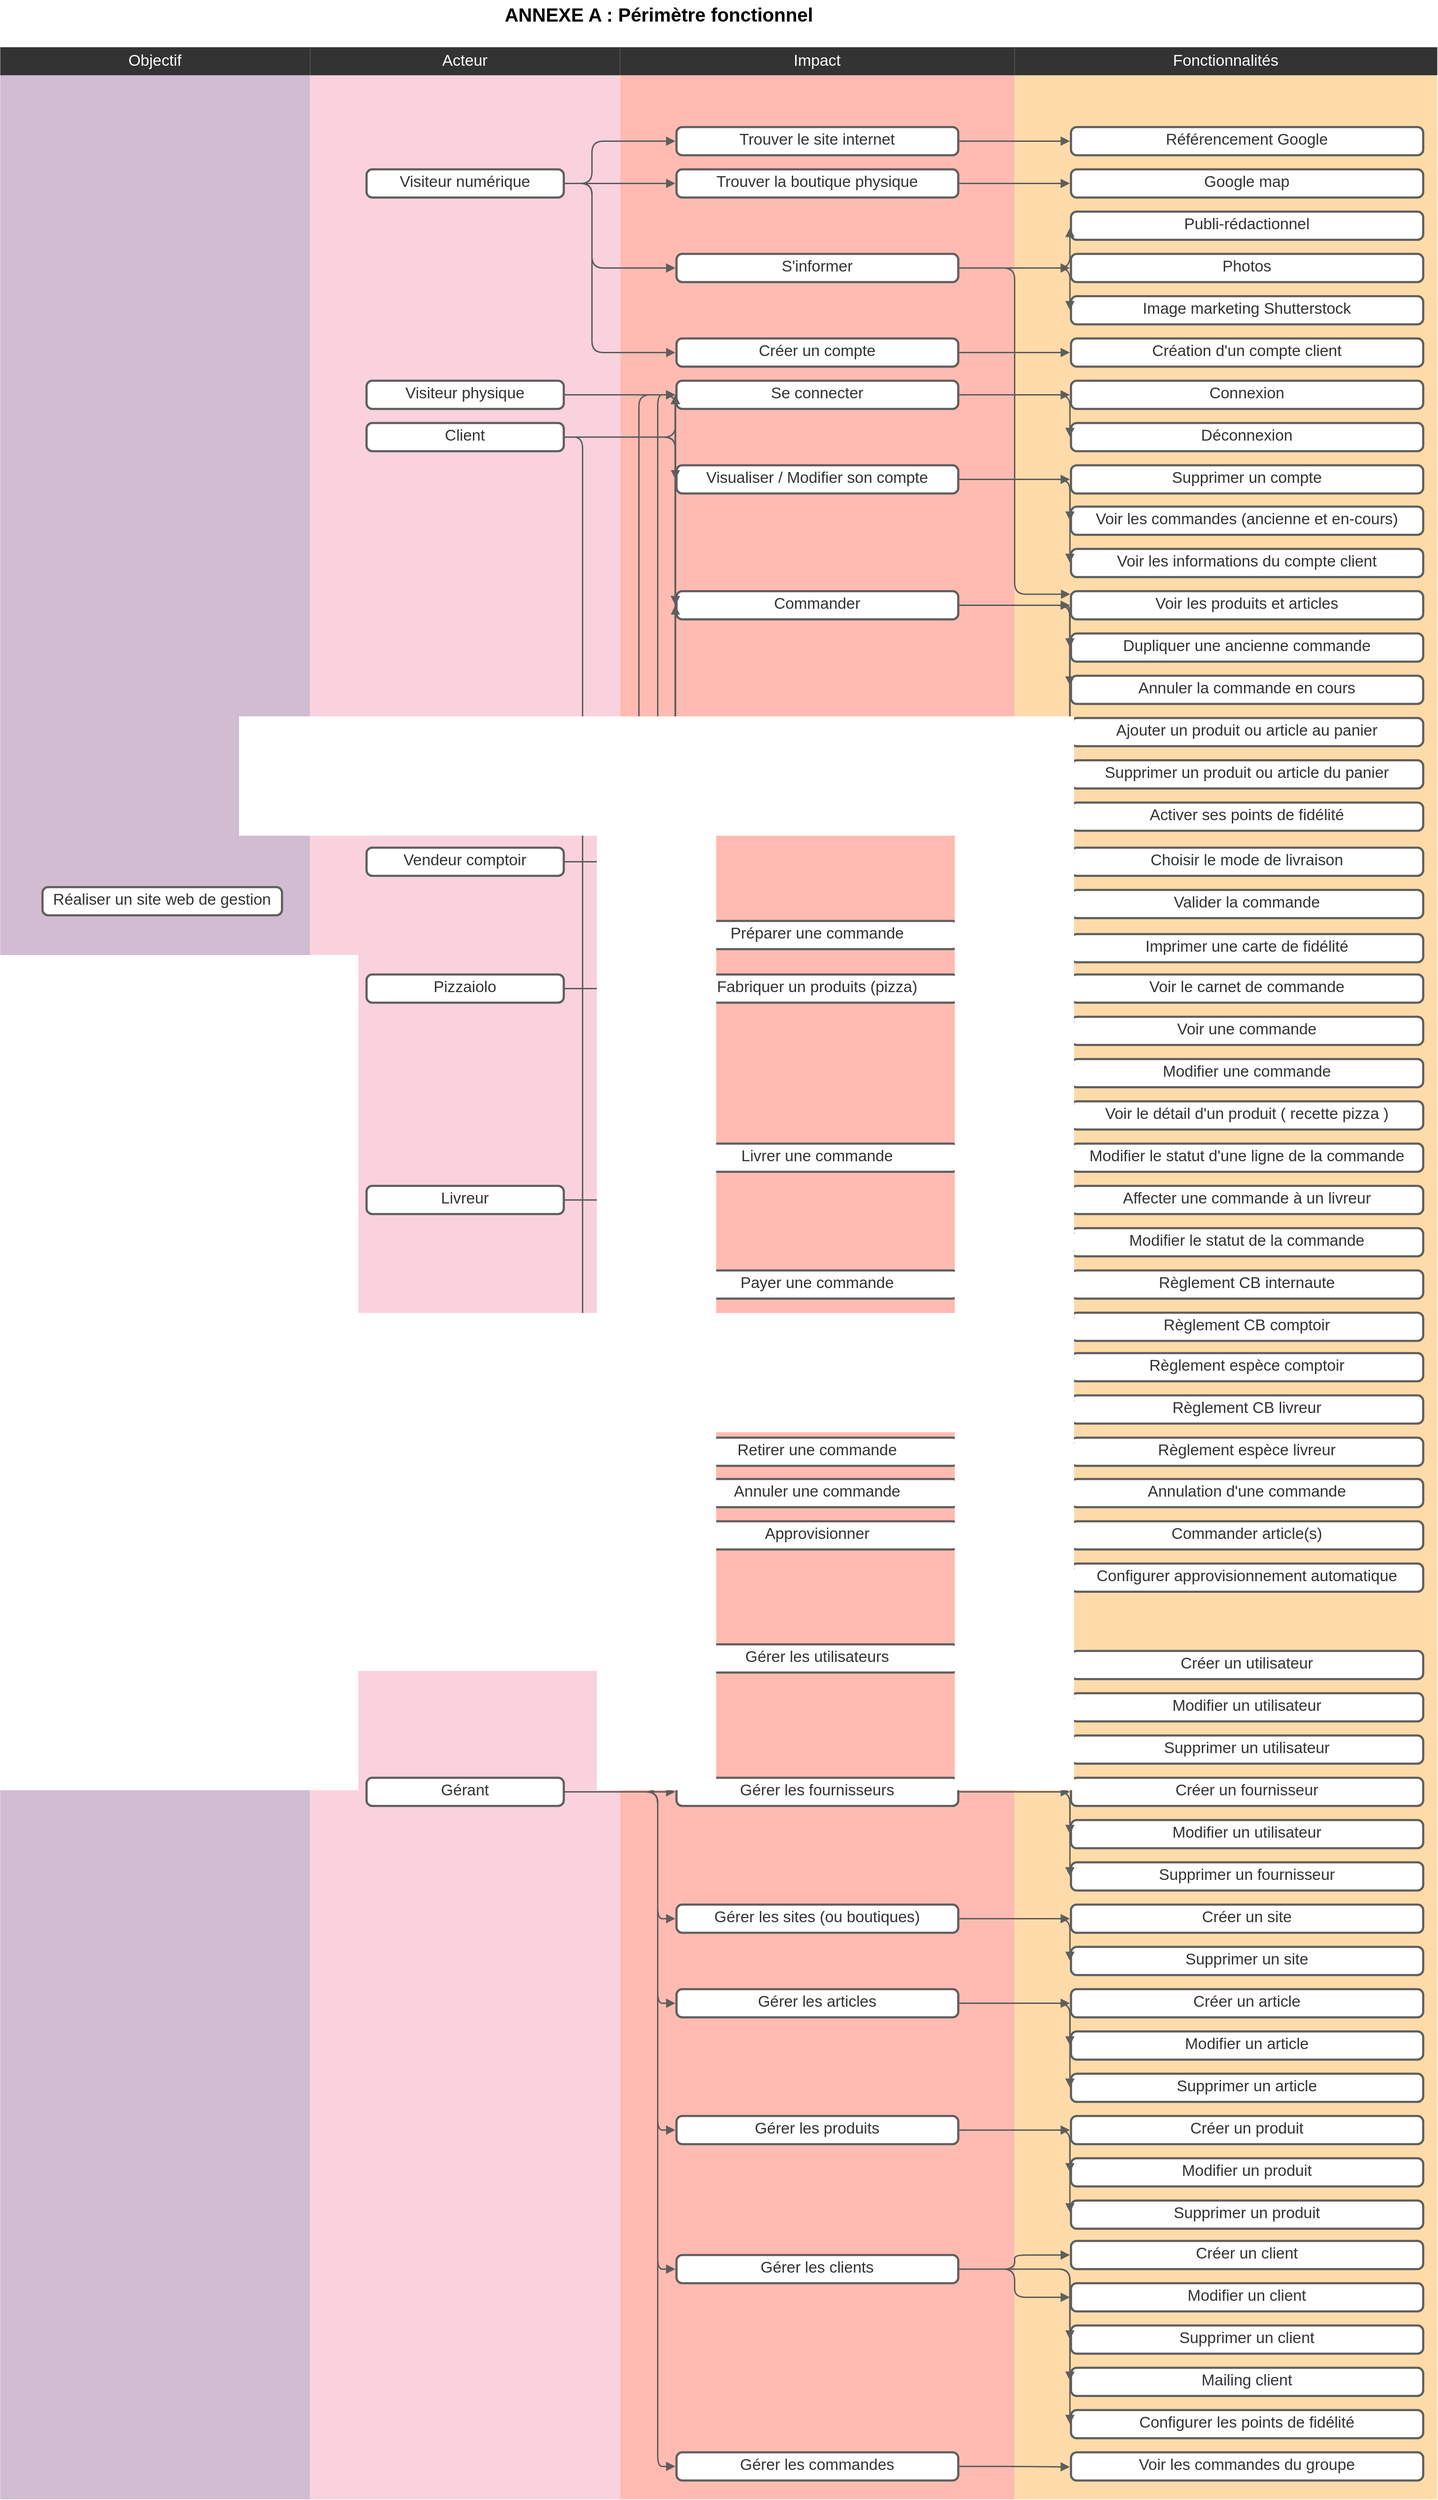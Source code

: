 <mxfile version="14.7.7" type="github">
  <diagram id="hzwW0-LMFyrInXFMfUsx" name="Périmètre fonctionel">
    <mxGraphModel dx="1554" dy="897" grid="1" gridSize="10" guides="1" tooltips="1" connect="1" arrows="1" fold="1" page="1" pageScale="1" pageWidth="827" pageHeight="1169" math="0" shadow="0">
      <root>
        <mxCell id="0" />
        <mxCell id="1" parent="0" />
        <mxCell id="1UGnrCggBL-m94nnEmyW-94" value="Objectif" style="swimlane;html=1;whiteSpace=wrap;container=1;connectable=0;collapsible=0;fontStyle=0;startSize=30;dropTarget=0;rounded=0;whiteSpace=wrap;fontSize=13;spacing=0;strokeColor=none;strokeOpacity=100;strokeWidth=0;fontSize=16.7;fontColor=#ffffff;align=center;fillColor=#333333;swimlaneFillColor=#d1bcd2;" parent="1" vertex="1">
          <mxGeometry y="80" width="330" height="2610" as="geometry" />
        </mxCell>
        <mxCell id="1UGnrCggBL-m94nnEmyW-97" value="Acteur" style="swimlane;html=1;whiteSpace=wrap;container=1;connectable=0;collapsible=0;fontStyle=0;startSize=30;dropTarget=0;rounded=0;whiteSpace=wrap;fontSize=13;spacing=0;strokeColor=none;strokeOpacity=100;strokeWidth=0;fontSize=16.7;fontColor=#ffffff;align=center;fillColor=#333333;swimlaneFillColor=#f9d2de;" parent="1" vertex="1">
          <mxGeometry x="330" y="80" width="330" height="2610" as="geometry" />
        </mxCell>
        <mxCell id="1UGnrCggBL-m94nnEmyW-99" value="Impact" style="swimlane;html=1;whiteSpace=wrap;container=1;connectable=0;collapsible=0;fontStyle=0;startSize=30;dropTarget=0;rounded=0;whiteSpace=wrap;fontSize=13;spacing=0;strokeColor=none;strokeOpacity=100;strokeWidth=0;fontSize=16.7;fontColor=#ffffff;align=center;fillColor=#333333;swimlaneFillColor=#ffbbb1;" parent="1" vertex="1">
          <mxGeometry x="660" y="80" width="420" height="2610" as="geometry" />
        </mxCell>
        <mxCell id="1UGnrCggBL-m94nnEmyW-111" value="Fonctionnalités" style="swimlane;html=1;whiteSpace=wrap;container=1;connectable=0;collapsible=0;fontStyle=0;startSize=30;dropTarget=0;rounded=0;whiteSpace=wrap;fontSize=13;spacing=0;strokeColor=none;strokeOpacity=100;strokeWidth=0;fontSize=16.7;fontColor=#ffffff;align=center;fillColor=#333333;swimlaneFillColor=#ffdba9;" parent="1" vertex="1">
          <mxGeometry x="1080" y="80" width="450" height="2610" as="geometry" />
        </mxCell>
        <mxCell id="1UGnrCggBL-m94nnEmyW-95" value="&lt;div style=&quot;display: flex; justify-content: center; text-align: center; align-items: baseline; font-size: 0; line-height: 1.25;margin-top: -2px;&quot;&gt;&lt;span&gt;&lt;span style=&quot;font-size:16.7px;color:#333333;&quot;&gt;Réaliser un site web de gestion&lt;/span&gt;&lt;/span&gt;&lt;/div&gt;" style="rounded=1;arcSize=20;whiteSpace=wrap;overflow=block;blockSpacing=1;html=1;fontSize=13;spacing=0;strokeColor=#5e5e5e;strokeOpacity=100;strokeWidth=2.3;" parent="1" vertex="1">
          <mxGeometry x="45" y="974" width="255" height="30" as="geometry" />
        </mxCell>
        <mxCell id="1UGnrCggBL-m94nnEmyW-100" value="&lt;div style=&quot;display: flex; justify-content: center; text-align: center; align-items: baseline; font-size: 0; line-height: 1.25;margin-top: -2px;&quot;&gt;&lt;span&gt;&lt;span style=&quot;font-size:16.7px;color:#333333;&quot;&gt;Visiteur numérique&lt;/span&gt;&lt;/span&gt;&lt;/div&gt;" style="rounded=1;arcSize=20;whiteSpace=wrap;overflow=block;blockSpacing=1;html=1;fontSize=13;spacing=0;strokeColor=#5e5e5e;strokeOpacity=100;strokeWidth=2.3;" parent="1" vertex="1">
          <mxGeometry x="390" y="210" width="210" height="30" as="geometry" />
        </mxCell>
        <mxCell id="1UGnrCggBL-m94nnEmyW-101" value="&lt;div style=&quot;display: flex; justify-content: center; text-align: center; align-items: baseline; font-size: 0; line-height: 1.25;margin-top: -2px;&quot;&gt;&lt;span&gt;&lt;span style=&quot;font-size:16.7px;color:#333333;&quot;&gt;Visiteur physique&lt;/span&gt;&lt;/span&gt;&lt;/div&gt;" style="rounded=1;arcSize=20;whiteSpace=wrap;overflow=block;blockSpacing=1;html=1;fontSize=13;spacing=0;strokeColor=#5e5e5e;strokeOpacity=100;strokeWidth=2.3;" parent="1" vertex="1">
          <mxGeometry x="390" y="435" width="210" height="30" as="geometry" />
        </mxCell>
        <mxCell id="1UGnrCggBL-m94nnEmyW-102" value="&lt;div style=&quot;display: flex; justify-content: center; text-align: center; align-items: baseline; font-size: 0; line-height: 1.25;margin-top: -2px;&quot;&gt;&lt;span&gt;&lt;span style=&quot;font-size:16.7px;color:#333333;&quot;&gt;Client&lt;/span&gt;&lt;/span&gt;&lt;/div&gt;" style="rounded=1;arcSize=20;whiteSpace=wrap;overflow=block;blockSpacing=1;html=1;fontSize=13;spacing=0;strokeColor=#5e5e5e;strokeOpacity=100;strokeWidth=2.3;" parent="1" vertex="1">
          <mxGeometry x="390" y="480" width="210" height="30" as="geometry" />
        </mxCell>
        <mxCell id="1UGnrCggBL-m94nnEmyW-103" value="&lt;div style=&quot;display: flex; justify-content: center; text-align: center; align-items: baseline; font-size: 0; line-height: 1.25;margin-top: -2px;&quot;&gt;&lt;span&gt;&lt;span style=&quot;font-size:16.7px;color:#333333;&quot;&gt;Vendeur comptoir&lt;/span&gt;&lt;/span&gt;&lt;/div&gt;" style="rounded=1;arcSize=20;whiteSpace=wrap;overflow=block;blockSpacing=1;html=1;fontSize=13;spacing=0;strokeColor=#5e5e5e;strokeOpacity=100;strokeWidth=2.3;" parent="1" vertex="1">
          <mxGeometry x="390" y="932" width="210" height="30" as="geometry" />
        </mxCell>
        <mxCell id="1UGnrCggBL-m94nnEmyW-104" value="&lt;div style=&quot;display: flex; justify-content: center; text-align: center; align-items: baseline; font-size: 0; line-height: 1.25;margin-top: -2px;&quot;&gt;&lt;span&gt;&lt;span style=&quot;font-size:16.7px;color:#333333;&quot;&gt;Pizzaiolo&lt;/span&gt;&lt;/span&gt;&lt;/div&gt;" style="rounded=1;arcSize=20;whiteSpace=wrap;overflow=block;blockSpacing=1;html=1;fontSize=13;spacing=0;strokeColor=#5e5e5e;strokeOpacity=100;strokeWidth=2.3;" parent="1" vertex="1">
          <mxGeometry x="390" y="1067" width="210" height="30" as="geometry" />
        </mxCell>
        <mxCell id="1UGnrCggBL-m94nnEmyW-105" value="&lt;div style=&quot;display: flex; justify-content: center; text-align: center; align-items: baseline; font-size: 0; line-height: 1.25;margin-top: -2px;&quot;&gt;&lt;span&gt;&lt;span style=&quot;font-size:16.7px;color:#333333;&quot;&gt;Gérant&lt;/span&gt;&lt;/span&gt;&lt;/div&gt;" style="rounded=1;arcSize=20;whiteSpace=wrap;overflow=block;blockSpacing=1;html=1;fontSize=13;spacing=0;strokeColor=#5e5e5e;strokeOpacity=100;strokeWidth=2.3;" parent="1" vertex="1">
          <mxGeometry x="390" y="1922" width="210" height="30" as="geometry" />
        </mxCell>
        <mxCell id="1UGnrCggBL-m94nnEmyW-106" value="&lt;div style=&quot;display: flex; justify-content: center; text-align: center; align-items: baseline; font-size: 0; line-height: 1.25;margin-top: -2px;&quot;&gt;&lt;span&gt;&lt;span style=&quot;font-size:16.7px;color:#333333;&quot;&gt;Livreur&lt;/span&gt;&lt;/span&gt;&lt;/div&gt;" style="rounded=1;arcSize=20;whiteSpace=wrap;overflow=block;blockSpacing=1;html=1;fontSize=13;spacing=0;strokeColor=#5e5e5e;strokeOpacity=100;strokeWidth=2.3;" parent="1" vertex="1">
          <mxGeometry x="390" y="1292" width="210" height="30" as="geometry" />
        </mxCell>
        <mxCell id="1UGnrCggBL-m94nnEmyW-107" value="&lt;div style=&quot;display: flex; justify-content: center; text-align: center; align-items: baseline; font-size: 0; line-height: 1.25;margin-top: -2px;&quot;&gt;&lt;span&gt;&lt;span style=&quot;font-size:16.7px;color:#333333;&quot;&gt;Trouver le site internet&lt;/span&gt;&lt;/span&gt;&lt;/div&gt;" style="rounded=1;arcSize=20;whiteSpace=wrap;overflow=block;blockSpacing=1;html=1;fontSize=13;spacing=0;strokeColor=#5e5e5e;strokeOpacity=100;strokeWidth=2.3;" parent="1" vertex="1">
          <mxGeometry x="720" y="165" width="300" height="30" as="geometry" />
        </mxCell>
        <mxCell id="1UGnrCggBL-m94nnEmyW-108" value="&lt;div style=&quot;display: flex; justify-content: center; text-align: center; align-items: baseline; font-size: 0; line-height: 1.25;margin-top: -2px;&quot;&gt;&lt;span&gt;&lt;span style=&quot;font-size:16.7px;color:#333333;&quot;&gt;S&#39;informer&lt;/span&gt;&lt;/span&gt;&lt;/div&gt;" style="rounded=1;arcSize=20;whiteSpace=wrap;overflow=block;blockSpacing=1;html=1;fontSize=13;spacing=0;strokeColor=#5e5e5e;strokeOpacity=100;strokeWidth=2.3;" parent="1" vertex="1">
          <mxGeometry x="720" y="300" width="300" height="30" as="geometry" />
        </mxCell>
        <mxCell id="1UGnrCggBL-m94nnEmyW-109" value="&lt;div style=&quot;display: flex; justify-content: center; text-align: center; align-items: baseline; font-size: 0; line-height: 1.25;margin-top: -2px;&quot;&gt;&lt;span&gt;&lt;span style=&quot;font-size:16.7px;color:#333333;&quot;&gt;Trouver la boutique physique&lt;/span&gt;&lt;/span&gt;&lt;/div&gt;" style="rounded=1;arcSize=20;whiteSpace=wrap;overflow=block;blockSpacing=1;html=1;fontSize=13;spacing=0;strokeColor=#5e5e5e;strokeOpacity=100;strokeWidth=2.3;" parent="1" vertex="1">
          <mxGeometry x="720" y="210" width="300" height="30" as="geometry" />
        </mxCell>
        <mxCell id="1UGnrCggBL-m94nnEmyW-112" value="&lt;div style=&quot;display: flex; justify-content: center; text-align: center; align-items: baseline; font-size: 0; line-height: 1.25;margin-top: -2px;&quot;&gt;&lt;span&gt;&lt;span style=&quot;font-size:16.7px;color:#333333;&quot;&gt;Création d&#39;un compte client&lt;/span&gt;&lt;/span&gt;&lt;/div&gt;" style="rounded=1;arcSize=20;whiteSpace=wrap;overflow=block;blockSpacing=1;html=1;fontSize=13;spacing=0;strokeColor=#5e5e5e;strokeOpacity=100;strokeWidth=2.3;" parent="1" vertex="1">
          <mxGeometry x="1140" y="390" width="375" height="30" as="geometry" />
        </mxCell>
        <mxCell id="1UGnrCggBL-m94nnEmyW-113" value="&lt;div style=&quot;display: flex; justify-content: center; text-align: center; align-items: baseline; font-size: 0; line-height: 1.25;margin-top: -2px;&quot;&gt;&lt;span&gt;&lt;span style=&quot;font-size:16.7px;color:#333333;&quot;&gt;Connexion&lt;/span&gt;&lt;/span&gt;&lt;/div&gt;" style="rounded=1;arcSize=20;whiteSpace=wrap;overflow=block;blockSpacing=1;html=1;fontSize=13;spacing=0;strokeColor=#5e5e5e;strokeOpacity=100;strokeWidth=2.3;" parent="1" vertex="1">
          <mxGeometry x="1140" y="435" width="375" height="30" as="geometry" />
        </mxCell>
        <mxCell id="1UGnrCggBL-m94nnEmyW-114" value="&lt;div style=&quot;display: flex; justify-content: center; text-align: center; align-items: baseline; font-size: 0; line-height: 1.25;margin-top: -2px;&quot;&gt;&lt;span&gt;&lt;span style=&quot;font-size:16.7px;color:#333333;&quot;&gt;Voir les produits et articles&lt;/span&gt;&lt;/span&gt;&lt;/div&gt;" style="rounded=1;arcSize=20;whiteSpace=wrap;overflow=block;blockSpacing=1;html=1;fontSize=13;spacing=0;strokeColor=#5e5e5e;strokeOpacity=100;strokeWidth=2.3;" parent="1" vertex="1">
          <mxGeometry x="1140" y="659" width="375" height="30" as="geometry" />
        </mxCell>
        <mxCell id="1UGnrCggBL-m94nnEmyW-115" value="&lt;div style=&quot;display: flex; justify-content: center; text-align: center; align-items: baseline; font-size: 0; line-height: 1.25;margin-top: -2px;&quot;&gt;&lt;span&gt;&lt;span style=&quot;font-size:16.7px;color:#333333;&quot;&gt;Ajouter un produit ou article au panier&lt;/span&gt;&lt;/span&gt;&lt;/div&gt;" style="rounded=1;arcSize=20;whiteSpace=wrap;overflow=block;blockSpacing=1;html=1;fontSize=13;spacing=0;strokeColor=#5e5e5e;strokeOpacity=100;strokeWidth=2.3;" parent="1" vertex="1">
          <mxGeometry x="1140" y="794" width="375" height="30" as="geometry" />
        </mxCell>
        <mxCell id="1UGnrCggBL-m94nnEmyW-116" value="&lt;div style=&quot;display: flex; justify-content: center; text-align: center; align-items: baseline; font-size: 0; line-height: 1.25;margin-top: -2px;&quot;&gt;&lt;span&gt;&lt;span style=&quot;font-size:16.7px;color:#333333;&quot;&gt;Commander&lt;/span&gt;&lt;/span&gt;&lt;/div&gt;" style="rounded=1;arcSize=20;whiteSpace=wrap;overflow=block;blockSpacing=1;html=1;fontSize=13;spacing=0;strokeColor=#5e5e5e;strokeOpacity=100;strokeWidth=2.3;" parent="1" vertex="1">
          <mxGeometry x="720" y="659" width="300" height="30" as="geometry" />
        </mxCell>
        <mxCell id="1UGnrCggBL-m94nnEmyW-117" value="&lt;div style=&quot;display: flex; justify-content: center; text-align: center; align-items: baseline; font-size: 0; line-height: 1.25;margin-top: -2px;&quot;&gt;&lt;span&gt;&lt;span style=&quot;font-size:16.7px;color:#333333;&quot;&gt;Valider la commande&lt;/span&gt;&lt;/span&gt;&lt;/div&gt;" style="rounded=1;arcSize=20;whiteSpace=wrap;overflow=block;blockSpacing=1;html=1;fontSize=13;spacing=0;strokeColor=#5e5e5e;strokeOpacity=100;strokeWidth=2.3;" parent="1" vertex="1">
          <mxGeometry x="1140" y="977" width="375" height="30" as="geometry" />
        </mxCell>
        <mxCell id="1UGnrCggBL-m94nnEmyW-118" value="&lt;div style=&quot;display: flex; justify-content: center; text-align: center; align-items: baseline; font-size: 0; line-height: 1.25;margin-top: -2px;&quot;&gt;&lt;span&gt;&lt;span style=&quot;font-size:16.7px;color:#333333;&quot;&gt;Déconnexion&lt;/span&gt;&lt;/span&gt;&lt;/div&gt;" style="rounded=1;arcSize=20;whiteSpace=wrap;overflow=block;blockSpacing=1;html=1;fontSize=13;spacing=0;strokeColor=#5e5e5e;strokeOpacity=100;strokeWidth=2.3;" parent="1" vertex="1">
          <mxGeometry x="1140" y="480" width="375" height="30" as="geometry" />
        </mxCell>
        <mxCell id="1UGnrCggBL-m94nnEmyW-119" value="&lt;div style=&quot;display: flex; justify-content: center; text-align: center; align-items: baseline; font-size: 0; line-height: 1.25;margin-top: -2px;&quot;&gt;&lt;span&gt;&lt;span style=&quot;font-size:16.7px;color:#333333;&quot;&gt;Préparer une commande&lt;/span&gt;&lt;/span&gt;&lt;/div&gt;" style="rounded=1;arcSize=20;whiteSpace=wrap;overflow=block;blockSpacing=1;html=1;fontSize=13;spacing=0;strokeColor=#5e5e5e;strokeOpacity=100;strokeWidth=2.3;" parent="1" vertex="1">
          <mxGeometry x="720" y="1010" width="300" height="30" as="geometry" />
        </mxCell>
        <mxCell id="1UGnrCggBL-m94nnEmyW-120" value="&lt;div style=&quot;display: flex; justify-content: center; text-align: center; align-items: baseline; font-size: 0; line-height: 1.25;margin-top: -2px;&quot;&gt;&lt;span&gt;&lt;span style=&quot;font-size:16.7px;color:#333333;&quot;&gt;Fabriquer un produits (pizza)&lt;/span&gt;&lt;/span&gt;&lt;/div&gt;" style="rounded=1;arcSize=20;whiteSpace=wrap;overflow=block;blockSpacing=1;html=1;fontSize=13;spacing=0;strokeColor=#5e5e5e;strokeOpacity=100;strokeWidth=2.3;" parent="1" vertex="1">
          <mxGeometry x="720" y="1067" width="300" height="30" as="geometry" />
        </mxCell>
        <mxCell id="1UGnrCggBL-m94nnEmyW-121" value="&lt;div style=&quot;display: flex; justify-content: center; text-align: center; align-items: baseline; font-size: 0; line-height: 1.25;margin-top: -2px;&quot;&gt;&lt;span&gt;&lt;span style=&quot;font-size:16.7px;color:#333333;&quot;&gt;Voir le détail d&#39;un produit ( recette pizza )&lt;/span&gt;&lt;/span&gt;&lt;/div&gt;" style="rounded=1;arcSize=20;whiteSpace=wrap;overflow=block;blockSpacing=1;html=1;fontSize=13;spacing=0;strokeColor=#5e5e5e;strokeOpacity=100;strokeWidth=2.3;" parent="1" vertex="1">
          <mxGeometry x="1140" y="1202" width="375" height="30" as="geometry" />
        </mxCell>
        <mxCell id="1UGnrCggBL-m94nnEmyW-122" value="&lt;div style=&quot;display: flex; justify-content: center; text-align: center; align-items: baseline; font-size: 0; line-height: 1.25;margin-top: -2px;&quot;&gt;&lt;span&gt;&lt;span style=&quot;font-size:16.7px;color:#333333;&quot;&gt;Livrer une commande&lt;/span&gt;&lt;/span&gt;&lt;/div&gt;" style="rounded=1;arcSize=20;whiteSpace=wrap;overflow=block;blockSpacing=1;html=1;fontSize=13;spacing=0;strokeColor=#5e5e5e;strokeOpacity=100;strokeWidth=2.3;" parent="1" vertex="1">
          <mxGeometry x="720" y="1247" width="300" height="30" as="geometry" />
        </mxCell>
        <mxCell id="1UGnrCggBL-m94nnEmyW-123" value="&lt;div style=&quot;display: flex; justify-content: center; text-align: center; align-items: baseline; font-size: 0; line-height: 1.25;margin-top: -2px;&quot;&gt;&lt;span&gt;&lt;span style=&quot;font-size:16.7px;color:#333333;&quot;&gt;Gérer les sites (ou boutiques)&lt;/span&gt;&lt;/span&gt;&lt;/div&gt;" style="rounded=1;arcSize=20;whiteSpace=wrap;overflow=block;blockSpacing=1;html=1;fontSize=13;spacing=0;strokeColor=#5e5e5e;strokeOpacity=100;strokeWidth=2.3;" parent="1" vertex="1">
          <mxGeometry x="720" y="2057" width="300" height="30" as="geometry" />
        </mxCell>
        <mxCell id="1UGnrCggBL-m94nnEmyW-124" value="&lt;div style=&quot;display: flex; justify-content: center; text-align: center; align-items: baseline; font-size: 0; line-height: 1.25;margin-top: -2px;&quot;&gt;&lt;span&gt;&lt;span style=&quot;font-size:16.7px;color:#333333;&quot;&gt;Gérer les articles&lt;/span&gt;&lt;/span&gt;&lt;/div&gt;" style="rounded=1;arcSize=20;whiteSpace=wrap;overflow=block;blockSpacing=1;html=1;fontSize=13;spacing=0;strokeColor=#5e5e5e;strokeOpacity=100;strokeWidth=2.3;" parent="1" vertex="1">
          <mxGeometry x="720" y="2147" width="300" height="30" as="geometry" />
        </mxCell>
        <mxCell id="1UGnrCggBL-m94nnEmyW-125" value="&lt;div style=&quot;display: flex; justify-content: center; text-align: center; align-items: baseline; font-size: 0; line-height: 1.25;margin-top: -2px;&quot;&gt;&lt;span&gt;&lt;span style=&quot;font-size:16.7px;color:#333333;&quot;&gt;Référencement Google&lt;/span&gt;&lt;/span&gt;&lt;/div&gt;" style="rounded=1;arcSize=20;whiteSpace=wrap;overflow=block;blockSpacing=1;html=1;fontSize=13;spacing=0;strokeColor=#5e5e5e;strokeOpacity=100;strokeWidth=2.3;" parent="1" vertex="1">
          <mxGeometry x="1140" y="165" width="375" height="30" as="geometry" />
        </mxCell>
        <mxCell id="1UGnrCggBL-m94nnEmyW-126" value="&lt;div style=&quot;display: flex; justify-content: center; text-align: center; align-items: baseline; font-size: 0; line-height: 1.25;margin-top: -2px;&quot;&gt;&lt;span&gt;&lt;span style=&quot;font-size:16.7px;color:#333333;&quot;&gt;Publi-rédactionnel&lt;/span&gt;&lt;/span&gt;&lt;/div&gt;" style="rounded=1;arcSize=20;whiteSpace=wrap;overflow=block;blockSpacing=1;html=1;fontSize=13;spacing=0;strokeColor=#5e5e5e;strokeOpacity=100;strokeWidth=2.3;" parent="1" vertex="1">
          <mxGeometry x="1140" y="255" width="375" height="30" as="geometry" />
        </mxCell>
        <mxCell id="1UGnrCggBL-m94nnEmyW-127" value="&lt;div style=&quot;display: flex; justify-content: center; text-align: center; align-items: baseline; font-size: 0; line-height: 1.25;margin-top: -2px;&quot;&gt;&lt;span&gt;&lt;span style=&quot;font-size:16.7px;color:#333333;&quot;&gt;Photos&lt;/span&gt;&lt;/span&gt;&lt;/div&gt;" style="rounded=1;arcSize=20;whiteSpace=wrap;overflow=block;blockSpacing=1;html=1;fontSize=13;spacing=0;strokeColor=#5e5e5e;strokeOpacity=100;strokeWidth=2.3;" parent="1" vertex="1">
          <mxGeometry x="1140" y="300" width="375" height="30" as="geometry" />
        </mxCell>
        <mxCell id="1UGnrCggBL-m94nnEmyW-128" value="&lt;div style=&quot;display: flex; justify-content: center; text-align: center; align-items: baseline; font-size: 0; line-height: 1.25;margin-top: -2px;&quot;&gt;&lt;span&gt;&lt;span style=&quot;font-size:16.7px;color:#333333;&quot;&gt;Image marketing Shutterstock&lt;/span&gt;&lt;/span&gt;&lt;/div&gt;" style="rounded=1;arcSize=20;whiteSpace=wrap;overflow=block;blockSpacing=1;html=1;fontSize=13;spacing=0;strokeColor=#5e5e5e;strokeOpacity=100;strokeWidth=2.3;" parent="1" vertex="1">
          <mxGeometry x="1140" y="345" width="375" height="30" as="geometry" />
        </mxCell>
        <mxCell id="1UGnrCggBL-m94nnEmyW-129" value="&lt;div style=&quot;display: flex; justify-content: center; text-align: center; align-items: baseline; font-size: 0; line-height: 1.25;margin-top: -2px;&quot;&gt;&lt;span&gt;&lt;span style=&quot;font-size:16.7px;color:#333333;&quot;&gt;Google map&lt;/span&gt;&lt;/span&gt;&lt;/div&gt;" style="rounded=1;arcSize=20;whiteSpace=wrap;overflow=block;blockSpacing=1;html=1;fontSize=13;spacing=0;strokeColor=#5e5e5e;strokeOpacity=100;strokeWidth=2.3;" parent="1" vertex="1">
          <mxGeometry x="1140" y="210" width="375" height="30" as="geometry" />
        </mxCell>
        <mxCell id="1UGnrCggBL-m94nnEmyW-130" value="&lt;div style=&quot;display: flex; justify-content: center; text-align: center; align-items: baseline; font-size: 0; line-height: 1.25;margin-top: -2px;&quot;&gt;&lt;span&gt;&lt;span style=&quot;font-size:16.7px;color:#333333;&quot;&gt;Voir le carnet de commande&lt;/span&gt;&lt;/span&gt;&lt;/div&gt;" style="rounded=1;arcSize=20;whiteSpace=wrap;overflow=block;blockSpacing=1;html=1;fontSize=13;spacing=0;strokeColor=#5e5e5e;strokeOpacity=100;strokeWidth=2.3;" parent="1" vertex="1">
          <mxGeometry x="1140" y="1067" width="375" height="30" as="geometry" />
        </mxCell>
        <mxCell id="1UGnrCggBL-m94nnEmyW-131" value="&lt;div style=&quot;display: flex; justify-content: center; text-align: center; align-items: baseline; font-size: 0; line-height: 1.25;margin-top: -2px;&quot;&gt;&lt;span&gt;&lt;span style=&quot;font-size:16.7px;color:#333333;&quot;&gt;Voir une commande&lt;/span&gt;&lt;/span&gt;&lt;/div&gt;" style="rounded=1;arcSize=20;whiteSpace=wrap;overflow=block;blockSpacing=1;html=1;fontSize=13;spacing=0;strokeColor=#5e5e5e;strokeOpacity=100;strokeWidth=2.3;" parent="1" vertex="1">
          <mxGeometry x="1140" y="1112" width="375" height="30" as="geometry" />
        </mxCell>
        <mxCell id="1UGnrCggBL-m94nnEmyW-132" value="&lt;div style=&quot;display: flex; justify-content: center; text-align: center; align-items: baseline; font-size: 0; line-height: 1.25;margin-top: -2px;&quot;&gt;&lt;span&gt;&lt;span style=&quot;font-size:16.7px;color:#333333;&quot;&gt;Modifier le statut de la commande&lt;/span&gt;&lt;/span&gt;&lt;/div&gt;" style="rounded=1;arcSize=20;whiteSpace=wrap;overflow=block;blockSpacing=1;html=1;fontSize=13;spacing=0;strokeColor=#5e5e5e;strokeOpacity=100;strokeWidth=2.3;" parent="1" vertex="1">
          <mxGeometry x="1140" y="1337" width="375" height="30" as="geometry" />
        </mxCell>
        <mxCell id="1UGnrCggBL-m94nnEmyW-133" value="&lt;div style=&quot;display: flex; justify-content: center; text-align: center; align-items: baseline; font-size: 0; line-height: 1.25;margin-top: -2px;&quot;&gt;&lt;span&gt;&lt;span style=&quot;font-size:16.7px;color:#333333;&quot;&gt;Imprimer une carte de fidélité&lt;/span&gt;&lt;/span&gt;&lt;/div&gt;" style="rounded=1;arcSize=20;whiteSpace=wrap;overflow=block;blockSpacing=1;html=1;fontSize=13;spacing=0;strokeColor=#5e5e5e;strokeOpacity=100;strokeWidth=2.3;" parent="1" vertex="1">
          <mxGeometry x="1140" y="1024" width="375" height="30" as="geometry" />
        </mxCell>
        <mxCell id="1UGnrCggBL-m94nnEmyW-134" value="&lt;div style=&quot;display: flex; justify-content: center; text-align: center; align-items: baseline; font-size: 0; line-height: 1.25;margin-top: -2px;&quot;&gt;&lt;span&gt;&lt;span style=&quot;font-size:16.7px;color:#333333;&quot;&gt;Gérer les clients&lt;/span&gt;&lt;/span&gt;&lt;/div&gt;" style="rounded=1;arcSize=20;whiteSpace=wrap;overflow=block;blockSpacing=1;html=1;fontSize=13;spacing=0;strokeColor=#5e5e5e;strokeOpacity=100;strokeWidth=2.3;" parent="1" vertex="1">
          <mxGeometry x="720" y="2430" width="300" height="30" as="geometry" />
        </mxCell>
        <UserObject label="" lucidchartObjectId="rEgEEi0dlnWN" id="1UGnrCggBL-m94nnEmyW-135">
          <mxCell style="html=1;jettySize=18;whiteSpace=wrap;overflow=block;blockSpacing=1;fontSize=13;strokeColor=#5E5E5E;strokeWidth=1.5;rounded=1;arcSize=24;edgeStyle=orthogonalEdgeStyle;startArrow=none;;endArrow=block;endFill=1;;exitX=1.005;exitY=0.5;exitPerimeter=0;entryX=-0.004;entryY=0.5;entryPerimeter=0;" parent="1" source="1UGnrCggBL-m94nnEmyW-105" target="1UGnrCggBL-m94nnEmyW-123" edge="1">
            <mxGeometry width="100" height="100" relative="1" as="geometry">
              <Array as="points">
                <mxPoint x="700" y="1937" />
                <mxPoint x="700" y="2072" />
              </Array>
            </mxGeometry>
          </mxCell>
        </UserObject>
        <UserObject label="" lucidchartObjectId="oPgE93j-i53n" id="1UGnrCggBL-m94nnEmyW-136">
          <mxCell style="html=1;jettySize=18;whiteSpace=wrap;overflow=block;blockSpacing=1;fontSize=13;strokeColor=#5E5E5E;strokeWidth=1.5;rounded=1;arcSize=24;edgeStyle=orthogonalEdgeStyle;startArrow=none;;endArrow=block;endFill=1;;exitX=1.005;exitY=0.5;exitPerimeter=0;entryX=-0.004;entryY=0.5;entryPerimeter=0;" parent="1" source="1UGnrCggBL-m94nnEmyW-102" target="1UGnrCggBL-m94nnEmyW-116" edge="1">
            <mxGeometry width="100" height="100" relative="1" as="geometry">
              <Array as="points" />
            </mxGeometry>
          </mxCell>
        </UserObject>
        <UserObject label="" lucidchartObjectId="tPgEFj~sGLS1" id="1UGnrCggBL-m94nnEmyW-137">
          <mxCell style="html=1;jettySize=18;whiteSpace=wrap;overflow=block;blockSpacing=1;fontSize=13;strokeColor=#5E5E5E;strokeWidth=1.5;rounded=1;arcSize=24;edgeStyle=orthogonalEdgeStyle;startArrow=none;;endArrow=block;endFill=1;;exitX=1.005;exitY=0.5;exitPerimeter=0;entryX=-0.004;entryY=0.5;entryPerimeter=0;" parent="1" source="1UGnrCggBL-m94nnEmyW-101" target="1UGnrCggBL-m94nnEmyW-116" edge="1">
            <mxGeometry width="100" height="100" relative="1" as="geometry">
              <Array as="points" />
            </mxGeometry>
          </mxCell>
        </UserObject>
        <UserObject label="" lucidchartObjectId="GPgEA9oQFezG" id="1UGnrCggBL-m94nnEmyW-138">
          <mxCell style="html=1;jettySize=18;whiteSpace=wrap;overflow=block;blockSpacing=1;fontSize=13;strokeColor=#5E5E5E;strokeWidth=1.5;rounded=1;arcSize=24;edgeStyle=orthogonalEdgeStyle;startArrow=none;;endArrow=block;endFill=1;;exitX=1.005;exitY=0.5;exitPerimeter=0;entryX=-0.004;entryY=0.5;entryPerimeter=0;" parent="1" source="1UGnrCggBL-m94nnEmyW-103" target="1UGnrCggBL-m94nnEmyW-116" edge="1">
            <mxGeometry width="100" height="100" relative="1" as="geometry">
              <Array as="points" />
            </mxGeometry>
          </mxCell>
        </UserObject>
        <UserObject label="" lucidchartObjectId="PPgE4fTn-bTm" id="1UGnrCggBL-m94nnEmyW-139">
          <mxCell style="html=1;jettySize=18;whiteSpace=wrap;overflow=block;blockSpacing=1;fontSize=13;strokeColor=#5E5E5E;strokeWidth=1.5;rounded=1;arcSize=24;edgeStyle=orthogonalEdgeStyle;startArrow=none;;endArrow=block;endFill=1;;exitX=1.005;exitY=0.5;exitPerimeter=0;entryX=-0.004;entryY=0.5;entryPerimeter=0;" parent="1" source="1UGnrCggBL-m94nnEmyW-100" target="1UGnrCggBL-m94nnEmyW-108" edge="1">
            <mxGeometry width="100" height="100" relative="1" as="geometry">
              <Array as="points">
                <mxPoint x="630" y="225" />
                <mxPoint x="630" y="315" />
              </Array>
            </mxGeometry>
          </mxCell>
        </UserObject>
        <UserObject label="" lucidchartObjectId="VPgEI8H-uU9-" id="1UGnrCggBL-m94nnEmyW-140">
          <mxCell style="html=1;jettySize=18;whiteSpace=wrap;overflow=block;blockSpacing=1;fontSize=13;strokeColor=#5E5E5E;strokeWidth=1.5;rounded=1;arcSize=24;edgeStyle=orthogonalEdgeStyle;startArrow=none;;endArrow=block;endFill=1;;exitX=1.005;exitY=0.5;exitPerimeter=0;entryX=-0.004;entryY=0.5;entryPerimeter=0;" parent="1" source="1UGnrCggBL-m94nnEmyW-100" target="1UGnrCggBL-m94nnEmyW-109" edge="1">
            <mxGeometry width="100" height="100" relative="1" as="geometry">
              <Array as="points" />
            </mxGeometry>
          </mxCell>
        </UserObject>
        <UserObject label="" lucidchartObjectId="ZPgE8.AYtfh0" id="1UGnrCggBL-m94nnEmyW-141">
          <mxCell style="html=1;jettySize=18;whiteSpace=wrap;overflow=block;blockSpacing=1;fontSize=13;strokeColor=#5E5E5E;strokeWidth=1.5;rounded=1;arcSize=24;edgeStyle=orthogonalEdgeStyle;startArrow=none;;endArrow=block;endFill=1;;exitX=1.005;exitY=0.5;exitPerimeter=0;entryX=-0.004;entryY=0.5;entryPerimeter=0;" parent="1" source="1UGnrCggBL-m94nnEmyW-100" target="1UGnrCggBL-m94nnEmyW-107" edge="1">
            <mxGeometry width="100" height="100" relative="1" as="geometry">
              <Array as="points">
                <mxPoint x="630" y="225" />
                <mxPoint x="630" y="180" />
              </Array>
            </mxGeometry>
          </mxCell>
        </UserObject>
        <UserObject label="" lucidchartObjectId="9TgEseN9rsNu" id="1UGnrCggBL-m94nnEmyW-142">
          <mxCell style="html=1;jettySize=18;whiteSpace=wrap;overflow=block;blockSpacing=1;fontSize=13;strokeColor=#5E5E5E;strokeWidth=1.5;rounded=1;arcSize=24;edgeStyle=orthogonalEdgeStyle;startArrow=none;;endArrow=block;endFill=1;;exitX=1.005;exitY=0.5;exitPerimeter=0;entryX=-0.004;entryY=0.5;entryPerimeter=0;" parent="1" source="1UGnrCggBL-m94nnEmyW-103" target="1UGnrCggBL-m94nnEmyW-119" edge="1">
            <mxGeometry width="100" height="100" relative="1" as="geometry">
              <Array as="points" />
            </mxGeometry>
          </mxCell>
        </UserObject>
        <UserObject label="" lucidchartObjectId="1UgEV46.yf5_" id="1UGnrCggBL-m94nnEmyW-143">
          <mxCell style="html=1;jettySize=18;whiteSpace=wrap;overflow=block;blockSpacing=1;fontSize=13;strokeColor=#5E5E5E;strokeWidth=1.5;rounded=1;arcSize=24;edgeStyle=orthogonalEdgeStyle;startArrow=none;;endArrow=block;endFill=1;;exitX=1.005;exitY=0.5;exitPerimeter=0;entryX=-0.004;entryY=0.5;entryPerimeter=0;" parent="1" source="1UGnrCggBL-m94nnEmyW-104" target="1UGnrCggBL-m94nnEmyW-119" edge="1">
            <mxGeometry width="100" height="100" relative="1" as="geometry">
              <Array as="points" />
            </mxGeometry>
          </mxCell>
        </UserObject>
        <UserObject label="" lucidchartObjectId="-UgEAAglpMKK" id="1UGnrCggBL-m94nnEmyW-144">
          <mxCell style="html=1;jettySize=18;whiteSpace=wrap;overflow=block;blockSpacing=1;fontSize=13;strokeColor=#5E5E5E;strokeWidth=1.5;rounded=1;arcSize=24;edgeStyle=orthogonalEdgeStyle;startArrow=none;;endArrow=block;endFill=1;;exitX=1.005;exitY=0.5;exitPerimeter=0;entryX=-0.004;entryY=0.5;entryPerimeter=0;" parent="1" source="1UGnrCggBL-m94nnEmyW-106" target="1UGnrCggBL-m94nnEmyW-122" edge="1">
            <mxGeometry width="100" height="100" relative="1" as="geometry">
              <Array as="points">
                <mxPoint x="680" y="1307" />
                <mxPoint x="680" y="1262" />
              </Array>
            </mxGeometry>
          </mxCell>
        </UserObject>
        <UserObject label="" lucidchartObjectId="aVgEldAl5Mff" id="1UGnrCggBL-m94nnEmyW-145">
          <mxCell style="html=1;jettySize=18;whiteSpace=wrap;overflow=block;blockSpacing=1;fontSize=13;strokeColor=#5E5E5E;strokeWidth=1.5;rounded=1;arcSize=24;edgeStyle=orthogonalEdgeStyle;startArrow=none;;endArrow=block;endFill=1;;exitX=1.005;exitY=0.5;exitPerimeter=0;entryX=-0.004;entryY=0.5;entryPerimeter=0;" parent="1" source="1UGnrCggBL-m94nnEmyW-104" target="1UGnrCggBL-m94nnEmyW-120" edge="1">
            <mxGeometry width="100" height="100" relative="1" as="geometry">
              <Array as="points" />
            </mxGeometry>
          </mxCell>
        </UserObject>
        <UserObject label="" lucidchartObjectId="oVgEGYGC2VwB" id="1UGnrCggBL-m94nnEmyW-146">
          <mxCell style="html=1;jettySize=18;whiteSpace=wrap;overflow=block;blockSpacing=1;fontSize=13;strokeColor=#5E5E5E;strokeWidth=1.5;rounded=1;arcSize=24;edgeStyle=orthogonalEdgeStyle;startArrow=none;;endArrow=block;endFill=1;;exitX=1.005;exitY=0.5;exitPerimeter=0;entryX=-0.004;entryY=0.5;entryPerimeter=0;" parent="1" source="1UGnrCggBL-m94nnEmyW-105" target="1UGnrCggBL-m94nnEmyW-124" edge="1">
            <mxGeometry width="100" height="100" relative="1" as="geometry">
              <Array as="points">
                <mxPoint x="700" y="1937" />
                <mxPoint x="700" y="2162" />
              </Array>
            </mxGeometry>
          </mxCell>
        </UserObject>
        <UserObject label="" lucidchartObjectId="sVgEJaqIQ7gl" id="1UGnrCggBL-m94nnEmyW-147">
          <mxCell style="html=1;jettySize=18;whiteSpace=wrap;overflow=block;blockSpacing=1;fontSize=13;strokeColor=#5E5E5E;strokeWidth=1.5;rounded=1;arcSize=24;edgeStyle=orthogonalEdgeStyle;startArrow=none;;endArrow=block;endFill=1;;exitX=1.005;exitY=0.5;exitPerimeter=0;entryX=-0.004;entryY=0.5;entryPerimeter=0;" parent="1" source="1UGnrCggBL-m94nnEmyW-105" target="1UGnrCggBL-m94nnEmyW-134" edge="1">
            <mxGeometry width="100" height="100" relative="1" as="geometry">
              <Array as="points">
                <mxPoint x="700" y="1937" />
                <mxPoint x="700" y="2445" />
              </Array>
            </mxGeometry>
          </mxCell>
        </UserObject>
        <UserObject label="" lucidchartObjectId="wYgE3suoRPrt" id="1UGnrCggBL-m94nnEmyW-148">
          <mxCell style="html=1;jettySize=18;whiteSpace=wrap;overflow=block;blockSpacing=1;fontSize=13;strokeColor=#5E5E5E;strokeWidth=1.5;rounded=1;arcSize=24;edgeStyle=orthogonalEdgeStyle;startArrow=none;;endArrow=block;endFill=1;;exitX=1.004;exitY=0.5;exitPerimeter=0;entryX=-0.003;entryY=0.5;entryPerimeter=0;" parent="1" source="1UGnrCggBL-m94nnEmyW-107" target="1UGnrCggBL-m94nnEmyW-125" edge="1">
            <mxGeometry width="100" height="100" relative="1" as="geometry">
              <Array as="points" />
            </mxGeometry>
          </mxCell>
        </UserObject>
        <UserObject label="" lucidchartObjectId="SYgEntfMZJUx" id="1UGnrCggBL-m94nnEmyW-149">
          <mxCell style="html=1;jettySize=18;whiteSpace=wrap;overflow=block;blockSpacing=1;fontSize=13;strokeColor=#5E5E5E;strokeWidth=1.5;rounded=1;arcSize=24;edgeStyle=orthogonalEdgeStyle;startArrow=none;;endArrow=block;endFill=1;;exitX=1.004;exitY=0.5;exitPerimeter=0;entryX=-0.003;entryY=0.5;entryPerimeter=0;" parent="1" source="1UGnrCggBL-m94nnEmyW-109" target="1UGnrCggBL-m94nnEmyW-129" edge="1">
            <mxGeometry width="100" height="100" relative="1" as="geometry">
              <Array as="points" />
            </mxGeometry>
          </mxCell>
        </UserObject>
        <UserObject label="" lucidchartObjectId="6YgEu3_-VogK" id="1UGnrCggBL-m94nnEmyW-150">
          <mxCell style="html=1;jettySize=18;whiteSpace=wrap;overflow=block;blockSpacing=1;fontSize=13;strokeColor=#5E5E5E;strokeWidth=1.5;rounded=1;arcSize=24;edgeStyle=orthogonalEdgeStyle;startArrow=none;;endArrow=block;endFill=1;;exitX=1.004;exitY=0.5;exitPerimeter=0;entryX=-0.003;entryY=0.575;entryPerimeter=0;" parent="1" source="1UGnrCggBL-m94nnEmyW-108" target="1UGnrCggBL-m94nnEmyW-126" edge="1">
            <mxGeometry width="100" height="100" relative="1" as="geometry">
              <Array as="points" />
            </mxGeometry>
          </mxCell>
        </UserObject>
        <UserObject label="" lucidchartObjectId="bZgE3o~u67Dr" id="1UGnrCggBL-m94nnEmyW-151">
          <mxCell style="html=1;jettySize=18;whiteSpace=wrap;overflow=block;blockSpacing=1;fontSize=13;strokeColor=#5E5E5E;strokeWidth=1.5;rounded=1;arcSize=24;edgeStyle=orthogonalEdgeStyle;startArrow=none;;endArrow=block;endFill=1;;exitX=1.004;exitY=0.5;exitPerimeter=0;entryX=-0.003;entryY=0.5;entryPerimeter=0;" parent="1" source="1UGnrCggBL-m94nnEmyW-108" target="1UGnrCggBL-m94nnEmyW-128" edge="1">
            <mxGeometry width="100" height="100" relative="1" as="geometry">
              <Array as="points" />
            </mxGeometry>
          </mxCell>
        </UserObject>
        <UserObject label="" lucidchartObjectId="FZgEnsQo0N8l" id="1UGnrCggBL-m94nnEmyW-152">
          <mxCell style="html=1;jettySize=18;whiteSpace=wrap;overflow=block;blockSpacing=1;fontSize=13;strokeColor=#5E5E5E;strokeWidth=1.5;rounded=1;arcSize=24;edgeStyle=orthogonalEdgeStyle;startArrow=none;;endArrow=block;endFill=1;;exitX=1.004;exitY=0.5;exitPerimeter=0;entryX=-0.003;entryY=0.5;entryPerimeter=0;" parent="1" source="1UGnrCggBL-m94nnEmyW-108" target="1UGnrCggBL-m94nnEmyW-127" edge="1">
            <mxGeometry width="100" height="100" relative="1" as="geometry">
              <Array as="points" />
            </mxGeometry>
          </mxCell>
        </UserObject>
        <UserObject label="" lucidchartObjectId="a0gEpCc2AN6j" id="1UGnrCggBL-m94nnEmyW-153">
          <mxCell style="html=1;jettySize=18;whiteSpace=wrap;overflow=block;blockSpacing=1;fontSize=13;strokeColor=#5E5E5E;strokeWidth=1.5;rounded=1;arcSize=24;edgeStyle=orthogonalEdgeStyle;startArrow=none;;endArrow=block;endFill=1;;exitX=1.004;exitY=0.5;exitPerimeter=0;entryX=-0.002;entryY=0.108;entryPerimeter=0;" parent="1" source="1UGnrCggBL-m94nnEmyW-108" target="1UGnrCggBL-m94nnEmyW-114" edge="1">
            <mxGeometry width="100" height="100" relative="1" as="geometry">
              <Array as="points" />
            </mxGeometry>
          </mxCell>
        </UserObject>
        <UserObject label="" lucidchartObjectId="Q0gEx.ctNLMe" id="1UGnrCggBL-m94nnEmyW-154">
          <mxCell style="html=1;jettySize=18;whiteSpace=wrap;overflow=block;blockSpacing=1;fontSize=13;strokeColor=#5E5E5E;strokeWidth=1.5;rounded=1;arcSize=24;edgeStyle=orthogonalEdgeStyle;startArrow=none;;endArrow=block;endFill=1;;exitX=1.004;exitY=0.5;exitPerimeter=0;entryX=-0.003;entryY=0.425;entryPerimeter=0;" parent="1" source="1UGnrCggBL-m94nnEmyW-116" target="1UGnrCggBL-m94nnEmyW-115" edge="1">
            <mxGeometry width="100" height="100" relative="1" as="geometry">
              <Array as="points" />
            </mxGeometry>
          </mxCell>
        </UserObject>
        <UserObject label="" lucidchartObjectId="W0gExCl5fFTD" id="1UGnrCggBL-m94nnEmyW-155">
          <mxCell style="html=1;jettySize=18;whiteSpace=wrap;overflow=block;blockSpacing=1;fontSize=13;strokeColor=#5E5E5E;strokeWidth=1.5;rounded=1;arcSize=24;edgeStyle=orthogonalEdgeStyle;startArrow=none;;endArrow=block;endFill=1;;exitX=1.004;exitY=0.5;exitPerimeter=0;entryX=-0.003;entryY=0.5;entryPerimeter=0;" parent="1" source="1UGnrCggBL-m94nnEmyW-116" target="1UGnrCggBL-m94nnEmyW-117" edge="1">
            <mxGeometry width="100" height="100" relative="1" as="geometry">
              <Array as="points" />
            </mxGeometry>
          </mxCell>
        </UserObject>
        <UserObject label="" lucidchartObjectId="v6gEAIMGO_Ua" id="1UGnrCggBL-m94nnEmyW-156">
          <mxCell style="html=1;jettySize=18;whiteSpace=wrap;overflow=block;blockSpacing=1;fontSize=13;strokeColor=#5E5E5E;strokeWidth=1.5;rounded=1;arcSize=24;edgeStyle=orthogonalEdgeStyle;startArrow=none;;endArrow=block;endFill=1;;exitX=1.004;exitY=0.5;exitPerimeter=0;entryX=-0.003;entryY=0.425;entryPerimeter=0;" parent="1" source="1UGnrCggBL-m94nnEmyW-119" target="1UGnrCggBL-m94nnEmyW-133" edge="1">
            <mxGeometry width="100" height="100" relative="1" as="geometry">
              <Array as="points" />
            </mxGeometry>
          </mxCell>
        </UserObject>
        <UserObject label="" lucidchartObjectId="I8gEE002Jaw4" id="1UGnrCggBL-m94nnEmyW-157">
          <mxCell style="html=1;jettySize=18;whiteSpace=wrap;overflow=block;blockSpacing=1;fontSize=13;strokeColor=#5E5E5E;strokeWidth=1.5;rounded=1;arcSize=24;edgeStyle=orthogonalEdgeStyle;startArrow=none;;endArrow=block;endFill=1;;exitX=1.004;exitY=0.5;exitPerimeter=0;entryX=-0.002;entryY=0.14;entryPerimeter=0;" parent="1" source="1UGnrCggBL-m94nnEmyW-119" target="1UGnrCggBL-m94nnEmyW-130" edge="1">
            <mxGeometry width="100" height="100" relative="1" as="geometry">
              <Array as="points" />
            </mxGeometry>
          </mxCell>
        </UserObject>
        <UserObject label="" lucidchartObjectId="O8gEEQA7mhcI" id="1UGnrCggBL-m94nnEmyW-158">
          <mxCell style="html=1;jettySize=18;whiteSpace=wrap;overflow=block;blockSpacing=1;fontSize=13;strokeColor=#5E5E5E;strokeWidth=1.5;rounded=1;arcSize=24;edgeStyle=orthogonalEdgeStyle;startArrow=none;;endArrow=block;endFill=1;;exitX=1.004;exitY=0.5;exitPerimeter=0;entryX=-0.002;entryY=0.107;entryPerimeter=0;" parent="1" source="1UGnrCggBL-m94nnEmyW-119" target="1UGnrCggBL-m94nnEmyW-131" edge="1">
            <mxGeometry width="100" height="100" relative="1" as="geometry">
              <Array as="points" />
            </mxGeometry>
          </mxCell>
        </UserObject>
        <UserObject label="" lucidchartObjectId="t-gENcjStwWy" id="1UGnrCggBL-m94nnEmyW-159">
          <mxCell style="html=1;jettySize=18;whiteSpace=wrap;overflow=block;blockSpacing=1;fontSize=13;strokeColor=#5E5E5E;strokeWidth=1.5;rounded=1;arcSize=24;edgeStyle=orthogonalEdgeStyle;startArrow=none;;endArrow=block;endFill=1;;exitX=1.004;exitY=0.5;exitPerimeter=0;entryX=-0.003;entryY=0.425;entryPerimeter=0;" parent="1" source="1UGnrCggBL-m94nnEmyW-120" target="1UGnrCggBL-m94nnEmyW-121" edge="1">
            <mxGeometry width="100" height="100" relative="1" as="geometry">
              <Array as="points" />
            </mxGeometry>
          </mxCell>
        </UserObject>
        <UserObject label="" lucidchartObjectId="e.gE6nX3j51K" id="1UGnrCggBL-m94nnEmyW-160">
          <mxCell style="html=1;jettySize=18;whiteSpace=wrap;overflow=block;blockSpacing=1;fontSize=13;strokeColor=#5E5E5E;strokeWidth=1.5;rounded=1;arcSize=24;edgeStyle=orthogonalEdgeStyle;startArrow=none;;endArrow=block;endFill=1;;exitX=1.004;exitY=0.5;exitPerimeter=0;entryX=-0.003;entryY=0.5;entryPerimeter=0;" parent="1" source="1UGnrCggBL-m94nnEmyW-120" target="1UGnrCggBL-m94nnEmyW-131" edge="1">
            <mxGeometry width="100" height="100" relative="1" as="geometry">
              <Array as="points" />
            </mxGeometry>
          </mxCell>
        </UserObject>
        <UserObject label="" lucidchartObjectId="r.gErzgJezLT" id="1UGnrCggBL-m94nnEmyW-161">
          <mxCell style="html=1;jettySize=18;whiteSpace=wrap;overflow=block;blockSpacing=1;fontSize=13;strokeColor=#5E5E5E;strokeWidth=1.5;rounded=1;arcSize=24;edgeStyle=orthogonalEdgeStyle;startArrow=none;;endArrow=block;endFill=1;;exitX=1.004;exitY=0.5;exitPerimeter=0;entryX=-0.003;entryY=0.5;entryPerimeter=0;" parent="1" source="1UGnrCggBL-m94nnEmyW-120" target="1UGnrCggBL-m94nnEmyW-130" edge="1">
            <mxGeometry width="100" height="100" relative="1" as="geometry">
              <Array as="points" />
            </mxGeometry>
          </mxCell>
        </UserObject>
        <UserObject label="" lucidchartObjectId="sbhEmZgDpQk6" id="1UGnrCggBL-m94nnEmyW-162">
          <mxCell style="html=1;jettySize=18;whiteSpace=wrap;overflow=block;blockSpacing=1;fontSize=13;strokeColor=#5E5E5E;strokeWidth=1.5;rounded=1;arcSize=24;edgeStyle=orthogonalEdgeStyle;startArrow=none;;endArrow=block;endFill=1;;exitX=1.004;exitY=0.5;exitPerimeter=0;entryX=-0.003;entryY=0.5;entryPerimeter=0;" parent="1" source="1UGnrCggBL-m94nnEmyW-120" target="1UGnrCggBL-m94nnEmyW-132" edge="1">
            <mxGeometry width="100" height="100" relative="1" as="geometry">
              <Array as="points" />
            </mxGeometry>
          </mxCell>
        </UserObject>
        <UserObject label="" lucidchartObjectId="GdhES7XQOSn2" id="1UGnrCggBL-m94nnEmyW-163">
          <mxCell style="html=1;jettySize=18;whiteSpace=wrap;overflow=block;blockSpacing=1;fontSize=13;strokeColor=#5E5E5E;strokeWidth=1.5;rounded=1;arcSize=24;edgeStyle=orthogonalEdgeStyle;startArrow=none;;endArrow=block;endFill=1;;exitX=1.004;exitY=0.5;exitPerimeter=0;entryX=-0.003;entryY=0.5;entryPerimeter=0;" parent="1" source="1UGnrCggBL-m94nnEmyW-122" target="1UGnrCggBL-m94nnEmyW-132" edge="1">
            <mxGeometry width="100" height="100" relative="1" as="geometry">
              <Array as="points" />
            </mxGeometry>
          </mxCell>
        </UserObject>
        <UserObject label="" lucidchartObjectId="DkhEFuIYiq95" id="1UGnrCggBL-m94nnEmyW-164">
          <mxCell style="html=1;jettySize=18;whiteSpace=wrap;overflow=block;blockSpacing=1;fontSize=13;strokeColor=#5E5E5E;strokeWidth=1.5;rounded=1;arcSize=24;edgeStyle=orthogonalEdgeStyle;startArrow=none;;endArrow=block;endFill=1;;exitX=1.004;exitY=0.5;exitPerimeter=0;entryX=-0.003;entryY=0.5;entryPerimeter=0;" parent="1" source="1UGnrCggBL-m94nnEmyW-119" target="1UGnrCggBL-m94nnEmyW-132" edge="1">
            <mxGeometry width="100" height="100" relative="1" as="geometry">
              <Array as="points" />
            </mxGeometry>
          </mxCell>
        </UserObject>
        <mxCell id="1UGnrCggBL-m94nnEmyW-165" value="&lt;div style=&quot;display: flex; justify-content: center; text-align: center; align-items: baseline; font-size: 0; line-height: 1.25;margin-top: -2px;&quot;&gt;&lt;span&gt;&lt;span style=&quot;font-size:16.7px;color:#333333;&quot;&gt;Se connecter&lt;/span&gt;&lt;/span&gt;&lt;/div&gt;" style="rounded=1;arcSize=20;whiteSpace=wrap;overflow=block;blockSpacing=1;html=1;fontSize=13;spacing=0;strokeColor=#5e5e5e;strokeOpacity=100;strokeWidth=2.3;" parent="1" vertex="1">
          <mxGeometry x="720" y="435" width="300" height="30" as="geometry" />
        </mxCell>
        <UserObject label="" lucidchartObjectId="WohEUatPL-~F" id="1UGnrCggBL-m94nnEmyW-166">
          <mxCell style="html=1;jettySize=18;whiteSpace=wrap;overflow=block;blockSpacing=1;fontSize=13;strokeColor=#5E5E5E;strokeWidth=1.5;rounded=1;arcSize=24;edgeStyle=orthogonalEdgeStyle;startArrow=none;;endArrow=block;endFill=1;;exitX=1.005;exitY=0.5;exitPerimeter=0;entryX=-0.004;entryY=0.5;entryPerimeter=0;" parent="1" source="1UGnrCggBL-m94nnEmyW-102" target="1UGnrCggBL-m94nnEmyW-165" edge="1">
            <mxGeometry width="100" height="100" relative="1" as="geometry">
              <Array as="points" />
            </mxGeometry>
          </mxCell>
        </UserObject>
        <UserObject label="" lucidchartObjectId="dqhE8EnpYTKm" id="1UGnrCggBL-m94nnEmyW-167">
          <mxCell style="html=1;jettySize=18;whiteSpace=wrap;overflow=block;blockSpacing=1;fontSize=13;strokeColor=#5E5E5E;strokeWidth=1.5;rounded=1;arcSize=24;edgeStyle=orthogonalEdgeStyle;startArrow=none;;endArrow=block;endFill=1;;exitX=1.005;exitY=0.5;exitPerimeter=0;entryX=-0.004;entryY=0.5;entryPerimeter=0;" parent="1" source="1UGnrCggBL-m94nnEmyW-103" target="1UGnrCggBL-m94nnEmyW-165" edge="1">
            <mxGeometry width="100" height="100" relative="1" as="geometry">
              <Array as="points" />
            </mxGeometry>
          </mxCell>
        </UserObject>
        <UserObject label="" lucidchartObjectId="cshEYBjHzF.C" id="1UGnrCggBL-m94nnEmyW-168">
          <mxCell style="html=1;jettySize=18;whiteSpace=wrap;overflow=block;blockSpacing=1;fontSize=13;strokeColor=#5E5E5E;strokeWidth=1.5;rounded=1;arcSize=24;edgeStyle=orthogonalEdgeStyle;startArrow=none;;endArrow=block;endFill=1;;exitX=1.004;exitY=0.5;exitPerimeter=0;entryX=-0.003;entryY=0.5;entryPerimeter=0;" parent="1" source="1UGnrCggBL-m94nnEmyW-165" target="1UGnrCggBL-m94nnEmyW-113" edge="1">
            <mxGeometry width="100" height="100" relative="1" as="geometry">
              <Array as="points" />
            </mxGeometry>
          </mxCell>
        </UserObject>
        <UserObject label="" lucidchartObjectId="ushEqgDdUxSc" id="1UGnrCggBL-m94nnEmyW-169">
          <mxCell style="html=1;jettySize=18;whiteSpace=wrap;overflow=block;blockSpacing=1;fontSize=13;strokeColor=#5E5E5E;strokeWidth=1.5;rounded=1;arcSize=24;edgeStyle=orthogonalEdgeStyle;startArrow=none;;endArrow=block;endFill=1;;exitX=1.004;exitY=0.5;exitPerimeter=0;entryX=-0.003;entryY=0.5;entryPerimeter=0;" parent="1" source="1UGnrCggBL-m94nnEmyW-165" target="1UGnrCggBL-m94nnEmyW-118" edge="1">
            <mxGeometry width="100" height="100" relative="1" as="geometry">
              <Array as="points" />
            </mxGeometry>
          </mxCell>
        </UserObject>
        <UserObject label="" lucidchartObjectId="JvhEd9kE_Rly" id="1UGnrCggBL-m94nnEmyW-170">
          <mxCell style="html=1;jettySize=18;whiteSpace=wrap;overflow=block;blockSpacing=1;fontSize=13;strokeColor=#5E5E5E;strokeWidth=1.5;rounded=1;arcSize=24;edgeStyle=orthogonalEdgeStyle;startArrow=none;;endArrow=block;endFill=1;;exitX=1.005;exitY=0.5;exitPerimeter=0;entryX=-0.004;entryY=0.5;entryPerimeter=0;" parent="1" source="1UGnrCggBL-m94nnEmyW-104" target="1UGnrCggBL-m94nnEmyW-165" edge="1">
            <mxGeometry width="100" height="100" relative="1" as="geometry">
              <Array as="points" />
            </mxGeometry>
          </mxCell>
        </UserObject>
        <mxCell id="1UGnrCggBL-m94nnEmyW-171" value="&lt;div style=&quot;display: flex; justify-content: center; text-align: center; align-items: baseline; font-size: 0; line-height: 1.25;margin-top: -2px;&quot;&gt;&lt;span&gt;&lt;span style=&quot;font-size:16.7px;color:#333333;&quot;&gt;Supprimer un site&lt;/span&gt;&lt;/span&gt;&lt;/div&gt;" style="rounded=1;arcSize=20;whiteSpace=wrap;overflow=block;blockSpacing=1;html=1;fontSize=13;spacing=0;strokeColor=#5e5e5e;strokeOpacity=100;strokeWidth=2.3;" parent="1" vertex="1">
          <mxGeometry x="1140" y="2102" width="375" height="30" as="geometry" />
        </mxCell>
        <mxCell id="1UGnrCggBL-m94nnEmyW-172" value="&lt;div style=&quot;display: flex; justify-content: center; text-align: center; align-items: baseline; font-size: 0; line-height: 1.25;margin-top: -2px;&quot;&gt;&lt;span&gt;&lt;span style=&quot;font-size:16.7px;color:#333333;&quot;&gt;Créer un site&lt;/span&gt;&lt;/span&gt;&lt;/div&gt;" style="rounded=1;arcSize=20;whiteSpace=wrap;overflow=block;blockSpacing=1;html=1;fontSize=13;spacing=0;strokeColor=#5e5e5e;strokeOpacity=100;strokeWidth=2.3;" parent="1" vertex="1">
          <mxGeometry x="1140" y="2057" width="375" height="30" as="geometry" />
        </mxCell>
        <mxCell id="1UGnrCggBL-m94nnEmyW-173" value="&lt;div style=&quot;display: flex; justify-content: center; text-align: center; align-items: baseline; font-size: 0; line-height: 1.25;margin-top: -2px;&quot;&gt;&lt;span&gt;&lt;span style=&quot;font-size:16.7px;color:#333333;&quot;&gt;Créer un article&lt;/span&gt;&lt;/span&gt;&lt;/div&gt;" style="rounded=1;arcSize=20;whiteSpace=wrap;overflow=block;blockSpacing=1;html=1;fontSize=13;spacing=0;strokeColor=#5e5e5e;strokeOpacity=100;strokeWidth=2.3;" parent="1" vertex="1">
          <mxGeometry x="1140" y="2147" width="375" height="30" as="geometry" />
        </mxCell>
        <UserObject label="" lucidchartObjectId="hBhE.E3dSR86" id="1UGnrCggBL-m94nnEmyW-174">
          <mxCell style="html=1;jettySize=18;whiteSpace=wrap;overflow=block;blockSpacing=1;fontSize=13;strokeColor=#5E5E5E;strokeWidth=1.5;rounded=1;arcSize=24;edgeStyle=orthogonalEdgeStyle;startArrow=none;;endArrow=block;endFill=1;;exitX=1.004;exitY=0.5;exitPerimeter=0;entryX=-0.003;entryY=0.5;entryPerimeter=0;" parent="1" source="1UGnrCggBL-m94nnEmyW-116" target="1UGnrCggBL-m94nnEmyW-114" edge="1">
            <mxGeometry width="100" height="100" relative="1" as="geometry">
              <Array as="points" />
            </mxGeometry>
          </mxCell>
        </UserObject>
        <mxCell id="1UGnrCggBL-m94nnEmyW-175" value="&lt;div style=&quot;display: flex; justify-content: center; text-align: center; align-items: baseline; font-size: 0; line-height: 1.25;margin-top: -2px;&quot;&gt;&lt;span&gt;&lt;span style=&quot;font-size:16.7px;color:#333333;&quot;&gt;Supprimer un article&lt;/span&gt;&lt;/span&gt;&lt;/div&gt;" style="rounded=1;arcSize=20;whiteSpace=wrap;overflow=block;blockSpacing=1;html=1;fontSize=13;spacing=0;strokeColor=#5e5e5e;strokeOpacity=100;strokeWidth=2.3;" parent="1" vertex="1">
          <mxGeometry x="1140" y="2237" width="375" height="30" as="geometry" />
        </mxCell>
        <mxCell id="1UGnrCggBL-m94nnEmyW-176" value="&lt;div style=&quot;display: flex; justify-content: center; text-align: center; align-items: baseline; font-size: 0; line-height: 1.25;margin-top: -2px;&quot;&gt;&lt;span&gt;&lt;span style=&quot;font-size:16.7px;color:#333333;&quot;&gt;Créer un produit&lt;/span&gt;&lt;/span&gt;&lt;/div&gt;" style="rounded=1;arcSize=20;whiteSpace=wrap;overflow=block;blockSpacing=1;html=1;fontSize=13;spacing=0;strokeColor=#5e5e5e;strokeOpacity=100;strokeWidth=2.3;" parent="1" vertex="1">
          <mxGeometry x="1140" y="2282" width="375" height="30" as="geometry" />
        </mxCell>
        <mxCell id="1UGnrCggBL-m94nnEmyW-177" value="&lt;div style=&quot;display: flex; justify-content: center; text-align: center; align-items: baseline; font-size: 0; line-height: 1.25;margin-top: -2px;&quot;&gt;&lt;span&gt;&lt;span style=&quot;font-size:16.7px;color:#333333;&quot;&gt;Supprimer un produit&lt;/span&gt;&lt;/span&gt;&lt;/div&gt;" style="rounded=1;arcSize=20;whiteSpace=wrap;overflow=block;blockSpacing=1;html=1;fontSize=13;spacing=0;strokeColor=#5e5e5e;strokeOpacity=100;strokeWidth=2.3;" parent="1" vertex="1">
          <mxGeometry x="1140" y="2372" width="375" height="30" as="geometry" />
        </mxCell>
        <mxCell id="1UGnrCggBL-m94nnEmyW-178" value="&lt;div style=&quot;display: flex; justify-content: center; text-align: center; align-items: baseline; font-size: 0; line-height: 1.25;margin-top: -2px;&quot;&gt;&lt;span&gt;&lt;span style=&quot;font-size:16.7px;color:#333333;&quot;&gt;Créer un fournisseur&lt;/span&gt;&lt;/span&gt;&lt;/div&gt;" style="rounded=1;arcSize=20;whiteSpace=wrap;overflow=block;blockSpacing=1;html=1;fontSize=13;spacing=0;strokeColor=#5e5e5e;strokeOpacity=100;strokeWidth=2.3;" parent="1" vertex="1">
          <mxGeometry x="1140" y="1922" width="375" height="30" as="geometry" />
        </mxCell>
        <UserObject label="" lucidchartObjectId="wLhEG1dwV~x8" id="1UGnrCggBL-m94nnEmyW-179">
          <mxCell style="html=1;jettySize=18;whiteSpace=wrap;overflow=block;blockSpacing=1;fontSize=13;strokeColor=#5E5E5E;strokeWidth=1.5;rounded=1;arcSize=24;edgeStyle=orthogonalEdgeStyle;startArrow=none;;endArrow=block;endFill=1;;exitX=1.005;exitY=0.5;exitPerimeter=0;entryX=-0.004;entryY=0.5;entryPerimeter=0;" parent="1" source="1UGnrCggBL-m94nnEmyW-106" target="1UGnrCggBL-m94nnEmyW-165" edge="1">
            <mxGeometry width="100" height="100" relative="1" as="geometry">
              <Array as="points">
                <mxPoint x="680" y="1307" />
                <mxPoint x="680" y="450" />
              </Array>
            </mxGeometry>
          </mxCell>
        </UserObject>
        <UserObject label="" lucidchartObjectId="NLhE9Vf0Vpuz" id="1UGnrCggBL-m94nnEmyW-180">
          <mxCell style="html=1;jettySize=18;whiteSpace=wrap;overflow=block;blockSpacing=1;fontSize=13;strokeColor=#5E5E5E;strokeWidth=1.5;rounded=1;arcSize=24;edgeStyle=orthogonalEdgeStyle;startArrow=none;;endArrow=block;endFill=1;;exitX=1.005;exitY=0.5;exitPerimeter=0;entryX=-0.004;entryY=0.5;entryPerimeter=0;" parent="1" source="1UGnrCggBL-m94nnEmyW-105" target="1UGnrCggBL-m94nnEmyW-165" edge="1">
            <mxGeometry width="100" height="100" relative="1" as="geometry">
              <Array as="points">
                <mxPoint x="700" y="1937" />
                <mxPoint x="700" y="450" />
              </Array>
            </mxGeometry>
          </mxCell>
        </UserObject>
        <mxCell id="1UGnrCggBL-m94nnEmyW-181" value="&lt;div style=&quot;display: flex; justify-content: center; text-align: center; align-items: baseline; font-size: 0; line-height: 1.25;margin-top: -2px;&quot;&gt;&lt;span&gt;&lt;span style=&quot;font-size:16.7px;color:#333333;&quot;&gt;Supprimer un fournisseur&lt;/span&gt;&lt;/span&gt;&lt;/div&gt;" style="rounded=1;arcSize=20;whiteSpace=wrap;overflow=block;blockSpacing=1;html=1;fontSize=13;spacing=0;strokeColor=#5e5e5e;strokeOpacity=100;strokeWidth=2.3;" parent="1" vertex="1">
          <mxGeometry x="1140" y="2012" width="375" height="30" as="geometry" />
        </mxCell>
        <UserObject label="" lucidchartObjectId="~PhEwrjQQl9f" id="1UGnrCggBL-m94nnEmyW-182">
          <mxCell style="html=1;jettySize=18;whiteSpace=wrap;overflow=block;blockSpacing=1;fontSize=13;strokeColor=#5E5E5E;strokeWidth=1.5;rounded=1;arcSize=24;edgeStyle=orthogonalEdgeStyle;startArrow=none;;endArrow=block;endFill=1;;exitX=1.004;exitY=0.5;exitPerimeter=0;entryX=-0.003;entryY=0.5;entryPerimeter=0;" parent="1" source="1UGnrCggBL-m94nnEmyW-123" target="1UGnrCggBL-m94nnEmyW-172" edge="1">
            <mxGeometry width="100" height="100" relative="1" as="geometry">
              <Array as="points" />
            </mxGeometry>
          </mxCell>
        </UserObject>
        <UserObject label="" lucidchartObjectId="dQhEpH7fUQYo" id="1UGnrCggBL-m94nnEmyW-183">
          <mxCell style="html=1;jettySize=18;whiteSpace=wrap;overflow=block;blockSpacing=1;fontSize=13;strokeColor=#5E5E5E;strokeWidth=1.5;rounded=1;arcSize=24;edgeStyle=orthogonalEdgeStyle;startArrow=none;;endArrow=block;endFill=1;;exitX=1.004;exitY=0.5;exitPerimeter=0;entryX=-0.003;entryY=0.5;entryPerimeter=0;" parent="1" source="1UGnrCggBL-m94nnEmyW-123" target="1UGnrCggBL-m94nnEmyW-171" edge="1">
            <mxGeometry width="100" height="100" relative="1" as="geometry">
              <Array as="points" />
            </mxGeometry>
          </mxCell>
        </UserObject>
        <UserObject label="" lucidchartObjectId="oQhE9UG1H1Rn" id="1UGnrCggBL-m94nnEmyW-184">
          <mxCell style="html=1;jettySize=18;whiteSpace=wrap;overflow=block;blockSpacing=1;fontSize=13;strokeColor=#5E5E5E;strokeWidth=1.5;rounded=1;arcSize=24;edgeStyle=orthogonalEdgeStyle;startArrow=none;;endArrow=block;endFill=1;;exitX=1.004;exitY=0.5;exitPerimeter=0;entryX=-0.003;entryY=0.5;entryPerimeter=0;" parent="1" source="1UGnrCggBL-m94nnEmyW-124" target="1UGnrCggBL-m94nnEmyW-173" edge="1">
            <mxGeometry width="100" height="100" relative="1" as="geometry">
              <Array as="points" />
            </mxGeometry>
          </mxCell>
        </UserObject>
        <UserObject label="" lucidchartObjectId="tQhElNZspBY7" id="1UGnrCggBL-m94nnEmyW-185">
          <mxCell style="html=1;jettySize=18;whiteSpace=wrap;overflow=block;blockSpacing=1;fontSize=13;strokeColor=#5E5E5E;strokeWidth=1.5;rounded=1;arcSize=24;edgeStyle=orthogonalEdgeStyle;startArrow=none;;endArrow=block;endFill=1;;exitX=1.004;exitY=0.5;exitPerimeter=0;entryX=-0.003;entryY=0.5;entryPerimeter=0;" parent="1" source="1UGnrCggBL-m94nnEmyW-124" target="1UGnrCggBL-m94nnEmyW-175" edge="1">
            <mxGeometry width="100" height="100" relative="1" as="geometry">
              <Array as="points" />
            </mxGeometry>
          </mxCell>
        </UserObject>
        <mxCell id="1UGnrCggBL-m94nnEmyW-186" value="&lt;div style=&quot;display: flex; justify-content: center; text-align: center; align-items: baseline; font-size: 0; line-height: 1.25;margin-top: -2px;&quot;&gt;&lt;span&gt;&lt;span style=&quot;font-size:16.7px;color:#333333;&quot;&gt;Gérer les fournisseurs&lt;/span&gt;&lt;/span&gt;&lt;/div&gt;" style="rounded=1;arcSize=20;whiteSpace=wrap;overflow=block;blockSpacing=1;html=1;fontSize=13;spacing=0;strokeColor=#5e5e5e;strokeOpacity=100;strokeWidth=2.3;" parent="1" vertex="1">
          <mxGeometry x="720" y="1922" width="300" height="30" as="geometry" />
        </mxCell>
        <UserObject label="" lucidchartObjectId="6RhE_F4Xc2hv" id="1UGnrCggBL-m94nnEmyW-187">
          <mxCell style="html=1;jettySize=18;whiteSpace=wrap;overflow=block;blockSpacing=1;fontSize=13;strokeColor=#5E5E5E;strokeWidth=1.5;rounded=1;arcSize=24;edgeStyle=orthogonalEdgeStyle;startArrow=none;;endArrow=block;endFill=1;;exitX=1.005;exitY=0.5;exitPerimeter=0;entryX=-0.004;entryY=0.5;entryPerimeter=0;" parent="1" source="1UGnrCggBL-m94nnEmyW-105" target="1UGnrCggBL-m94nnEmyW-186" edge="1">
            <mxGeometry width="100" height="100" relative="1" as="geometry">
              <Array as="points" />
            </mxGeometry>
          </mxCell>
        </UserObject>
        <UserObject label="" lucidchartObjectId=".RhEp2Gau4Ca" id="1UGnrCggBL-m94nnEmyW-188">
          <mxCell style="html=1;jettySize=18;whiteSpace=wrap;overflow=block;blockSpacing=1;fontSize=13;strokeColor=#5E5E5E;strokeWidth=1.5;rounded=1;arcSize=24;edgeStyle=orthogonalEdgeStyle;startArrow=none;;endArrow=block;endFill=1;;exitX=1.004;exitY=0.5;exitPerimeter=0;entryX=-0.003;entryY=0.5;entryPerimeter=0;" parent="1" source="1UGnrCggBL-m94nnEmyW-186" target="1UGnrCggBL-m94nnEmyW-178" edge="1">
            <mxGeometry width="100" height="100" relative="1" as="geometry">
              <Array as="points" />
            </mxGeometry>
          </mxCell>
        </UserObject>
        <UserObject label="" lucidchartObjectId="cShE33jufUo1" id="1UGnrCggBL-m94nnEmyW-189">
          <mxCell style="html=1;jettySize=18;whiteSpace=wrap;overflow=block;blockSpacing=1;fontSize=13;strokeColor=#5E5E5E;strokeWidth=1.5;rounded=1;arcSize=24;edgeStyle=orthogonalEdgeStyle;startArrow=none;;endArrow=block;endFill=1;;exitX=1.004;exitY=0.5;exitPerimeter=0;entryX=-0.003;entryY=0.5;entryPerimeter=0;" parent="1" source="1UGnrCggBL-m94nnEmyW-186" target="1UGnrCggBL-m94nnEmyW-181" edge="1">
            <mxGeometry width="100" height="100" relative="1" as="geometry">
              <Array as="points" />
            </mxGeometry>
          </mxCell>
        </UserObject>
        <mxCell id="1UGnrCggBL-m94nnEmyW-190" value="&lt;div style=&quot;display: flex; justify-content: center; text-align: center; align-items: baseline; font-size: 0; line-height: 1.25;margin-top: -2px;&quot;&gt;&lt;span&gt;&lt;span style=&quot;font-size:16.7px;color:#333333;&quot;&gt;Supprimer un produit ou article du panier&lt;/span&gt;&lt;/span&gt;&lt;/div&gt;" style="rounded=1;arcSize=20;whiteSpace=wrap;overflow=block;blockSpacing=1;html=1;fontSize=13;spacing=0;strokeColor=#5e5e5e;strokeOpacity=100;strokeWidth=2.3;" parent="1" vertex="1">
          <mxGeometry x="1140" y="839" width="375" height="30" as="geometry" />
        </mxCell>
        <UserObject label="" lucidchartObjectId="J7hECPDPsli." id="1UGnrCggBL-m94nnEmyW-191">
          <mxCell style="html=1;jettySize=18;whiteSpace=wrap;overflow=block;blockSpacing=1;fontSize=13;strokeColor=#5E5E5E;strokeWidth=1.5;rounded=1;arcSize=24;edgeStyle=orthogonalEdgeStyle;startArrow=none;;endArrow=block;endFill=1;;exitX=1.004;exitY=0.5;exitPerimeter=0;entryX=-0.003;entryY=0.425;entryPerimeter=0;" parent="1" source="1UGnrCggBL-m94nnEmyW-116" target="1UGnrCggBL-m94nnEmyW-190" edge="1">
            <mxGeometry width="100" height="100" relative="1" as="geometry">
              <Array as="points" />
            </mxGeometry>
          </mxCell>
        </UserObject>
        <mxCell id="1UGnrCggBL-m94nnEmyW-192" value="&lt;div style=&quot;display: flex; justify-content: center; text-align: center; align-items: baseline; font-size: 0; line-height: 1.25;margin-top: -2px;&quot;&gt;&lt;span&gt;&lt;span style=&quot;font-size:16.7px;color:#333333;&quot;&gt;Mailing client&lt;/span&gt;&lt;/span&gt;&lt;/div&gt;" style="rounded=1;arcSize=20;whiteSpace=wrap;overflow=block;blockSpacing=1;html=1;fontSize=13;spacing=0;strokeColor=#5e5e5e;strokeOpacity=100;strokeWidth=2.3;" parent="1" vertex="1">
          <mxGeometry x="1140" y="2550" width="375" height="30" as="geometry" />
        </mxCell>
        <UserObject label="" lucidchartObjectId="FbiEK3gQZn2n" id="1UGnrCggBL-m94nnEmyW-193">
          <mxCell style="html=1;jettySize=18;whiteSpace=wrap;overflow=block;blockSpacing=1;fontSize=13;strokeColor=#5E5E5E;strokeWidth=1.5;rounded=1;arcSize=24;edgeStyle=orthogonalEdgeStyle;startArrow=none;;endArrow=block;endFill=1;;exitX=1.004;exitY=0.5;exitPerimeter=0;entryX=-0.002;entryY=0.861;entryPerimeter=0;" parent="1" source="1UGnrCggBL-m94nnEmyW-122" target="1UGnrCggBL-m94nnEmyW-130" edge="1">
            <mxGeometry width="100" height="100" relative="1" as="geometry">
              <Array as="points" />
            </mxGeometry>
          </mxCell>
        </UserObject>
        <UserObject label="" lucidchartObjectId="EciE_86gruS2" id="1UGnrCggBL-m94nnEmyW-194">
          <mxCell style="html=1;jettySize=18;whiteSpace=wrap;overflow=block;blockSpacing=1;fontSize=13;strokeColor=#5E5E5E;strokeWidth=1.5;rounded=1;arcSize=24;edgeStyle=orthogonalEdgeStyle;startArrow=none;;endArrow=block;endFill=1;;exitX=1.004;exitY=0.5;exitPerimeter=0;entryX=-0.002;entryY=0.87;entryPerimeter=0;" parent="1" source="1UGnrCggBL-m94nnEmyW-122" target="1UGnrCggBL-m94nnEmyW-131" edge="1">
            <mxGeometry width="100" height="100" relative="1" as="geometry">
              <Array as="points" />
            </mxGeometry>
          </mxCell>
        </UserObject>
        <mxCell id="1UGnrCggBL-m94nnEmyW-195" value="&lt;div style=&quot;display: flex; justify-content: center; text-align: center; align-items: baseline; font-size: 0; line-height: 1.25;margin-top: -2px;&quot;&gt;&lt;span&gt;&lt;span style=&quot;font-size:16.7px;color:#333333;&quot;&gt;Approvisionner&lt;/span&gt;&lt;/span&gt;&lt;/div&gt;" style="rounded=1;arcSize=20;whiteSpace=wrap;overflow=block;blockSpacing=1;html=1;fontSize=13;spacing=0;strokeColor=#5e5e5e;strokeOpacity=100;strokeWidth=2.3;" parent="1" vertex="1">
          <mxGeometry x="720" y="1649" width="300" height="30" as="geometry" />
        </mxCell>
        <UserObject label="" lucidchartObjectId="eeiEXNWLH2rl" id="1UGnrCggBL-m94nnEmyW-196">
          <mxCell style="html=1;jettySize=18;whiteSpace=wrap;overflow=block;blockSpacing=1;fontSize=13;strokeColor=#5E5E5E;strokeWidth=1.5;rounded=1;arcSize=24;edgeStyle=orthogonalEdgeStyle;startArrow=none;;endArrow=block;endFill=1;;exitX=1.005;exitY=0.5;exitPerimeter=0;entryX=-0.004;entryY=0.5;entryPerimeter=0;" parent="1" source="1UGnrCggBL-m94nnEmyW-104" target="1UGnrCggBL-m94nnEmyW-195" edge="1">
            <mxGeometry width="100" height="100" relative="1" as="geometry">
              <Array as="points" />
            </mxGeometry>
          </mxCell>
        </UserObject>
        <mxCell id="1UGnrCggBL-m94nnEmyW-197" value="&lt;div style=&quot;display: flex; justify-content: center; text-align: center; align-items: baseline; font-size: 0; line-height: 1.25;margin-top: -2px;&quot;&gt;&lt;span&gt;&lt;span style=&quot;font-size:16.7px;color:#333333;&quot;&gt;Commander article(s)&lt;/span&gt;&lt;/span&gt;&lt;/div&gt;" style="rounded=1;arcSize=20;whiteSpace=wrap;overflow=block;blockSpacing=1;html=1;fontSize=13;spacing=0;strokeColor=#5e5e5e;strokeOpacity=100;strokeWidth=2.3;" parent="1" vertex="1">
          <mxGeometry x="1140" y="1649" width="375" height="30" as="geometry" />
        </mxCell>
        <UserObject label="" lucidchartObjectId="OhiEDdAWeqrF" id="1UGnrCggBL-m94nnEmyW-198">
          <mxCell style="html=1;jettySize=18;whiteSpace=wrap;overflow=block;blockSpacing=1;fontSize=13;strokeColor=#5E5E5E;strokeWidth=1.5;rounded=1;arcSize=24;edgeStyle=orthogonalEdgeStyle;startArrow=none;;endArrow=block;endFill=1;;exitX=1.005;exitY=0.5;exitPerimeter=0;entryX=-0.004;entryY=0.5;entryPerimeter=0;" parent="1" source="1UGnrCggBL-m94nnEmyW-103" target="1UGnrCggBL-m94nnEmyW-195" edge="1">
            <mxGeometry width="100" height="100" relative="1" as="geometry">
              <Array as="points" />
            </mxGeometry>
          </mxCell>
        </UserObject>
        <mxCell id="1UGnrCggBL-m94nnEmyW-199" value="&lt;div style=&quot;display: flex; justify-content: center; text-align: center; align-items: baseline; font-size: 0; line-height: 1.25;margin-top: -2px;&quot;&gt;&lt;span&gt;&lt;span style=&quot;font-size:16.7px;color:#333333;&quot;&gt;Choisir le mode de livraison&lt;/span&gt;&lt;/span&gt;&lt;/div&gt;" style="rounded=1;arcSize=20;whiteSpace=wrap;overflow=block;blockSpacing=1;html=1;fontSize=13;spacing=0;strokeColor=#5e5e5e;strokeOpacity=100;strokeWidth=2.3;" parent="1" vertex="1">
          <mxGeometry x="1140" y="932" width="375" height="30" as="geometry" />
        </mxCell>
        <UserObject label="" lucidchartObjectId="RkiEmisLH5a5" id="1UGnrCggBL-m94nnEmyW-200">
          <mxCell style="html=1;jettySize=18;whiteSpace=wrap;overflow=block;blockSpacing=1;fontSize=13;strokeColor=#5E5E5E;strokeWidth=1.5;rounded=1;arcSize=24;edgeStyle=orthogonalEdgeStyle;startArrow=none;;endArrow=block;endFill=1;;exitX=1.004;exitY=0.5;exitPerimeter=0;entryX=-0.003;entryY=0.5;entryPerimeter=0;" parent="1" source="1UGnrCggBL-m94nnEmyW-116" target="1UGnrCggBL-m94nnEmyW-199" edge="1">
            <mxGeometry width="100" height="100" relative="1" as="geometry">
              <Array as="points" />
            </mxGeometry>
          </mxCell>
        </UserObject>
        <mxCell id="1UGnrCggBL-m94nnEmyW-201" value="&lt;div style=&quot;display: flex; justify-content: center; text-align: center; align-items: baseline; font-size: 0; line-height: 1.25;margin-top: -2px;&quot;&gt;&lt;span&gt;&lt;span style=&quot;font-size:16.7px;color:#333333;&quot;&gt;Modifier le statut d&#39;une ligne de la commande&lt;/span&gt;&lt;/span&gt;&lt;/div&gt;" style="rounded=1;arcSize=20;whiteSpace=wrap;overflow=block;blockSpacing=1;html=1;fontSize=13;spacing=0;strokeColor=#5e5e5e;strokeOpacity=100;strokeWidth=2.3;" parent="1" vertex="1">
          <mxGeometry x="1140" y="1247" width="375" height="30" as="geometry" />
        </mxCell>
        <UserObject label="" lucidchartObjectId="zniEsJGdPFQR" id="1UGnrCggBL-m94nnEmyW-202">
          <mxCell style="html=1;jettySize=18;whiteSpace=wrap;overflow=block;blockSpacing=1;fontSize=13;strokeColor=#5E5E5E;strokeWidth=1.5;rounded=1;arcSize=24;edgeStyle=orthogonalEdgeStyle;startArrow=none;;endArrow=block;endFill=1;;exitX=1.004;exitY=0.5;exitPerimeter=0;entryX=-0.003;entryY=0.5;entryPerimeter=0;" parent="1" source="1UGnrCggBL-m94nnEmyW-120" target="1UGnrCggBL-m94nnEmyW-201" edge="1">
            <mxGeometry width="100" height="100" relative="1" as="geometry">
              <Array as="points" />
            </mxGeometry>
          </mxCell>
        </UserObject>
        <UserObject label="" lucidchartObjectId="2piE3KuIPRy3" id="1UGnrCggBL-m94nnEmyW-203">
          <mxCell style="html=1;jettySize=18;whiteSpace=wrap;overflow=block;blockSpacing=1;fontSize=13;strokeColor=#5E5E5E;strokeWidth=1.5;rounded=1;arcSize=24;edgeStyle=orthogonalEdgeStyle;startArrow=none;;endArrow=block;endFill=1;;exitX=1.004;exitY=0.5;exitPerimeter=0;entryX=-0.003;entryY=0.5;entryPerimeter=0;" parent="1" source="1UGnrCggBL-m94nnEmyW-195" target="1UGnrCggBL-m94nnEmyW-197" edge="1">
            <mxGeometry width="100" height="100" relative="1" as="geometry">
              <Array as="points" />
            </mxGeometry>
          </mxCell>
        </UserObject>
        <mxCell id="1UGnrCggBL-m94nnEmyW-204" value="&lt;div style=&quot;display: flex; justify-content: center; text-align: center; align-items: baseline; font-size: 0; line-height: 1.25;margin-top: -2px;&quot;&gt;&lt;span&gt;&lt;span style=&quot;font-size:16.7px;color:#333333;&quot;&gt;Configurer les points de fidélité&lt;/span&gt;&lt;/span&gt;&lt;/div&gt;" style="rounded=1;arcSize=20;whiteSpace=wrap;overflow=block;blockSpacing=1;html=1;fontSize=13;spacing=0;strokeColor=#5e5e5e;strokeOpacity=100;strokeWidth=2.3;" parent="1" vertex="1">
          <mxGeometry x="1140" y="2595" width="375" height="30" as="geometry" />
        </mxCell>
        <UserObject label="" lucidchartObjectId="hriEgwcxUVzX" id="1UGnrCggBL-m94nnEmyW-205">
          <mxCell style="html=1;jettySize=18;whiteSpace=wrap;overflow=block;blockSpacing=1;fontSize=13;strokeColor=#5E5E5E;strokeWidth=1.5;rounded=1;arcSize=24;edgeStyle=orthogonalEdgeStyle;startArrow=none;;endArrow=block;endFill=1;;exitX=1.004;exitY=0.5;exitPerimeter=0;entryX=-0.003;entryY=0.463;entryPerimeter=0;" parent="1" source="1UGnrCggBL-m94nnEmyW-134" target="1UGnrCggBL-m94nnEmyW-192" edge="1">
            <mxGeometry width="100" height="100" relative="1" as="geometry">
              <Array as="points" />
            </mxGeometry>
          </mxCell>
        </UserObject>
        <mxCell id="1UGnrCggBL-m94nnEmyW-206" value="&lt;div style=&quot;display: flex; justify-content: center; text-align: center; align-items: baseline; font-size: 0; line-height: 1.25;margin-top: -2px;&quot;&gt;&lt;span&gt;&lt;span style=&quot;font-size:16.7px;color:#333333;&quot;&gt;Dupliquer une ancienne commande&lt;/span&gt;&lt;/span&gt;&lt;/div&gt;" style="rounded=1;arcSize=20;whiteSpace=wrap;overflow=block;blockSpacing=1;html=1;fontSize=13;spacing=0;strokeColor=#5e5e5e;strokeOpacity=100;strokeWidth=2.3;" parent="1" vertex="1">
          <mxGeometry x="1140" y="704" width="375" height="30" as="geometry" />
        </mxCell>
        <mxCell id="1UGnrCggBL-m94nnEmyW-207" value="&lt;div style=&quot;display: flex; justify-content: center; text-align: center; align-items: baseline; font-size: 0; line-height: 1.25;margin-top: -2px;&quot;&gt;&lt;span&gt;&lt;span style=&quot;font-size:16.7px;color:#333333;&quot;&gt;Annuler la commande en cours&lt;/span&gt;&lt;/span&gt;&lt;/div&gt;" style="rounded=1;arcSize=20;whiteSpace=wrap;overflow=block;blockSpacing=1;html=1;fontSize=13;spacing=0;strokeColor=#5e5e5e;strokeOpacity=100;strokeWidth=2.3;" parent="1" vertex="1">
          <mxGeometry x="1140" y="749" width="375" height="30" as="geometry" />
        </mxCell>
        <UserObject label="" lucidchartObjectId="owiEJ7MFiXj6" id="1UGnrCggBL-m94nnEmyW-208">
          <mxCell style="html=1;jettySize=18;whiteSpace=wrap;overflow=block;blockSpacing=1;fontSize=13;strokeColor=#5E5E5E;strokeWidth=1.5;rounded=1;arcSize=24;edgeStyle=orthogonalEdgeStyle;startArrow=none;;endArrow=block;endFill=1;;exitX=1.004;exitY=0.5;exitPerimeter=0;entryX=-0.003;entryY=0.5;entryPerimeter=0;" parent="1" source="1UGnrCggBL-m94nnEmyW-116" target="1UGnrCggBL-m94nnEmyW-206" edge="1">
            <mxGeometry width="100" height="100" relative="1" as="geometry">
              <Array as="points" />
            </mxGeometry>
          </mxCell>
        </UserObject>
        <UserObject label="" lucidchartObjectId="ywiEV_MXT~r1" id="1UGnrCggBL-m94nnEmyW-209">
          <mxCell style="html=1;jettySize=18;whiteSpace=wrap;overflow=block;blockSpacing=1;fontSize=13;strokeColor=#5E5E5E;strokeWidth=1.5;rounded=1;arcSize=24;edgeStyle=orthogonalEdgeStyle;startArrow=none;;endArrow=block;endFill=1;;exitX=1.004;exitY=0.5;exitPerimeter=0;entryX=-0.003;entryY=0.35;entryPerimeter=0;" parent="1" source="1UGnrCggBL-m94nnEmyW-116" target="1UGnrCggBL-m94nnEmyW-207" edge="1">
            <mxGeometry width="100" height="100" relative="1" as="geometry">
              <Array as="points" />
            </mxGeometry>
          </mxCell>
        </UserObject>
        <mxCell id="1UGnrCggBL-m94nnEmyW-210" value="&lt;div style=&quot;display: flex; justify-content: center; text-align: center; align-items: baseline; font-size: 0; line-height: 1.25;margin-top: -2px;&quot;&gt;&lt;span&gt;&lt;span style=&quot;font-size:16.7px;color:#333333;&quot;&gt;Gérer les utilisateurs&lt;/span&gt;&lt;/span&gt;&lt;/div&gt;" style="rounded=1;arcSize=20;whiteSpace=wrap;overflow=block;blockSpacing=1;html=1;fontSize=13;spacing=0;strokeColor=#5e5e5e;strokeOpacity=100;strokeWidth=2.3;" parent="1" vertex="1">
          <mxGeometry x="720" y="1780" width="300" height="30" as="geometry" />
        </mxCell>
        <mxCell id="1UGnrCggBL-m94nnEmyW-211" value="&lt;div style=&quot;display: flex; justify-content: center; text-align: center; align-items: baseline; font-size: 0; line-height: 1.25;margin-top: -2px;&quot;&gt;&lt;span&gt;&lt;span style=&quot;font-size:16.7px;color:#333333;&quot;&gt;Créer un utilisateur&lt;/span&gt;&lt;/span&gt;&lt;/div&gt;" style="rounded=1;arcSize=20;whiteSpace=wrap;overflow=block;blockSpacing=1;html=1;fontSize=13;spacing=0;strokeColor=#5e5e5e;strokeOpacity=100;strokeWidth=2.3;" parent="1" vertex="1">
          <mxGeometry x="1140" y="1787" width="375" height="30" as="geometry" />
        </mxCell>
        <mxCell id="1UGnrCggBL-m94nnEmyW-212" value="&lt;div style=&quot;display: flex; justify-content: center; text-align: center; align-items: baseline; font-size: 0; line-height: 1.25;margin-top: -2px;&quot;&gt;&lt;span&gt;&lt;span style=&quot;font-size:16.7px;color:#333333;&quot;&gt;Supprimer un utilisateur&lt;/span&gt;&lt;/span&gt;&lt;/div&gt;" style="rounded=1;arcSize=20;whiteSpace=wrap;overflow=block;blockSpacing=1;html=1;fontSize=13;spacing=0;strokeColor=#5e5e5e;strokeOpacity=100;strokeWidth=2.3;" parent="1" vertex="1">
          <mxGeometry x="1140" y="1877" width="375" height="30" as="geometry" />
        </mxCell>
        <mxCell id="1UGnrCggBL-m94nnEmyW-213" value="&lt;div style=&quot;display: flex; justify-content: center; text-align: center; align-items: baseline; font-size: 0; line-height: 1.25;margin-top: -2px;&quot;&gt;&lt;span&gt;&lt;span style=&quot;font-size:16.7px;color:#333333;&quot;&gt;Modifier un utilisateur&lt;/span&gt;&lt;/span&gt;&lt;/div&gt;" style="rounded=1;arcSize=20;whiteSpace=wrap;overflow=block;blockSpacing=1;html=1;fontSize=13;spacing=0;strokeColor=#5e5e5e;strokeOpacity=100;strokeWidth=2.3;" parent="1" vertex="1">
          <mxGeometry x="1140" y="1832" width="375" height="30" as="geometry" />
        </mxCell>
        <mxCell id="1UGnrCggBL-m94nnEmyW-214" value="&lt;div style=&quot;display: flex; justify-content: center; text-align: center; align-items: baseline; font-size: 0; line-height: 1.25;margin-top: -2px;&quot;&gt;&lt;span&gt;&lt;span style=&quot;font-size:16.7px;color:#333333;&quot;&gt;Modifier un utilisateur&lt;/span&gt;&lt;/span&gt;&lt;/div&gt;" style="rounded=1;arcSize=20;whiteSpace=wrap;overflow=block;blockSpacing=1;html=1;fontSize=13;spacing=0;strokeColor=#5e5e5e;strokeOpacity=100;strokeWidth=2.3;" parent="1" vertex="1">
          <mxGeometry x="1140" y="1967" width="375" height="30" as="geometry" />
        </mxCell>
        <mxCell id="1UGnrCggBL-m94nnEmyW-215" value="&lt;div style=&quot;display: flex; justify-content: center; text-align: center; align-items: baseline; font-size: 0; line-height: 1.25;margin-top: -2px;&quot;&gt;&lt;span&gt;&lt;span style=&quot;font-size:16.7px;color:#333333;&quot;&gt;Modifier un article&lt;/span&gt;&lt;/span&gt;&lt;/div&gt;" style="rounded=1;arcSize=20;whiteSpace=wrap;overflow=block;blockSpacing=1;html=1;fontSize=13;spacing=0;strokeColor=#5e5e5e;strokeOpacity=100;strokeWidth=2.3;" parent="1" vertex="1">
          <mxGeometry x="1140" y="2192" width="375" height="30" as="geometry" />
        </mxCell>
        <mxCell id="1UGnrCggBL-m94nnEmyW-216" value="&lt;div style=&quot;display: flex; justify-content: center; text-align: center; align-items: baseline; font-size: 0; line-height: 1.25;margin-top: -2px;&quot;&gt;&lt;span&gt;&lt;span style=&quot;font-size:16.7px;color:#333333;&quot;&gt;Modifier un produit&lt;/span&gt;&lt;/span&gt;&lt;/div&gt;" style="rounded=1;arcSize=20;whiteSpace=wrap;overflow=block;blockSpacing=1;html=1;fontSize=13;spacing=0;strokeColor=#5e5e5e;strokeOpacity=100;strokeWidth=2.3;" parent="1" vertex="1">
          <mxGeometry x="1140" y="2327" width="375" height="30" as="geometry" />
        </mxCell>
        <UserObject label="" lucidchartObjectId="2BiE8SQI85Aa" id="1UGnrCggBL-m94nnEmyW-217">
          <mxCell style="html=1;jettySize=18;whiteSpace=wrap;overflow=block;blockSpacing=1;fontSize=13;strokeColor=#5E5E5E;strokeWidth=1.5;rounded=1;arcSize=24;edgeStyle=orthogonalEdgeStyle;startArrow=none;;endArrow=block;endFill=1;;exitX=1.004;exitY=0.5;exitPerimeter=0;entryX=-0.003;entryY=0.5;entryPerimeter=0;" parent="1" source="1UGnrCggBL-m94nnEmyW-124" target="1UGnrCggBL-m94nnEmyW-215" edge="1">
            <mxGeometry width="100" height="100" relative="1" as="geometry">
              <Array as="points" />
            </mxGeometry>
          </mxCell>
        </UserObject>
        <UserObject label="" lucidchartObjectId="RCiEhTTJS0sA" id="1UGnrCggBL-m94nnEmyW-218">
          <mxCell style="html=1;jettySize=18;whiteSpace=wrap;overflow=block;blockSpacing=1;fontSize=13;strokeColor=#5E5E5E;strokeWidth=1.5;rounded=1;arcSize=24;edgeStyle=orthogonalEdgeStyle;startArrow=none;;endArrow=block;endFill=1;;exitX=1.004;exitY=0.5;exitPerimeter=0;entryX=-0.003;entryY=0.5;entryPerimeter=0;" parent="1" source="1UGnrCggBL-m94nnEmyW-186" target="1UGnrCggBL-m94nnEmyW-214" edge="1">
            <mxGeometry width="100" height="100" relative="1" as="geometry">
              <Array as="points" />
            </mxGeometry>
          </mxCell>
        </UserObject>
        <UserObject label="" lucidchartObjectId="5CiEIv0wfX7q" id="1UGnrCggBL-m94nnEmyW-219">
          <mxCell style="html=1;jettySize=18;whiteSpace=wrap;overflow=block;blockSpacing=1;fontSize=13;strokeColor=#5E5E5E;strokeWidth=1.5;rounded=1;arcSize=24;edgeStyle=orthogonalEdgeStyle;startArrow=none;;endArrow=block;endFill=1;;exitX=1.004;exitY=0.5;exitPerimeter=0;entryX=-0.003;entryY=0.5;entryPerimeter=0;" parent="1" source="1UGnrCggBL-m94nnEmyW-210" target="1UGnrCggBL-m94nnEmyW-211" edge="1">
            <mxGeometry width="100" height="100" relative="1" as="geometry">
              <Array as="points" />
            </mxGeometry>
          </mxCell>
        </UserObject>
        <UserObject label="" lucidchartObjectId="9CiEY.Q3V_gR" id="1UGnrCggBL-m94nnEmyW-220">
          <mxCell style="html=1;jettySize=18;whiteSpace=wrap;overflow=block;blockSpacing=1;fontSize=13;strokeColor=#5E5E5E;strokeWidth=1.5;rounded=1;arcSize=24;edgeStyle=orthogonalEdgeStyle;startArrow=none;;endArrow=block;endFill=1;;exitX=1.004;exitY=0.5;exitPerimeter=0;entryX=-0.003;entryY=0.5;entryPerimeter=0;" parent="1" source="1UGnrCggBL-m94nnEmyW-210" target="1UGnrCggBL-m94nnEmyW-213" edge="1">
            <mxGeometry width="100" height="100" relative="1" as="geometry">
              <Array as="points" />
            </mxGeometry>
          </mxCell>
        </UserObject>
        <UserObject label="" lucidchartObjectId="~CiEObQQeYao" id="1UGnrCggBL-m94nnEmyW-221">
          <mxCell style="html=1;jettySize=18;whiteSpace=wrap;overflow=block;blockSpacing=1;fontSize=13;strokeColor=#5E5E5E;strokeWidth=1.5;rounded=1;arcSize=24;edgeStyle=orthogonalEdgeStyle;startArrow=none;;endArrow=block;endFill=1;;exitX=1.004;exitY=0.5;exitPerimeter=0;entryX=-0.003;entryY=0.425;entryPerimeter=0;" parent="1" source="1UGnrCggBL-m94nnEmyW-210" target="1UGnrCggBL-m94nnEmyW-212" edge="1">
            <mxGeometry width="100" height="100" relative="1" as="geometry">
              <Array as="points" />
            </mxGeometry>
          </mxCell>
        </UserObject>
        <UserObject label="" lucidchartObjectId="mDiE2n1f5tpS" id="1UGnrCggBL-m94nnEmyW-222">
          <mxCell style="html=1;jettySize=18;whiteSpace=wrap;overflow=block;blockSpacing=1;fontSize=13;strokeColor=#5E5E5E;strokeWidth=1.5;rounded=1;arcSize=24;edgeStyle=orthogonalEdgeStyle;startArrow=none;;endArrow=block;endFill=1;;exitX=1.005;exitY=0.5;exitPerimeter=0;entryX=-0.004;entryY=0.5;entryPerimeter=0;" parent="1" source="1UGnrCggBL-m94nnEmyW-105" target="1UGnrCggBL-m94nnEmyW-210" edge="1">
            <mxGeometry width="100" height="100" relative="1" as="geometry">
              <Array as="points" />
            </mxGeometry>
          </mxCell>
        </UserObject>
        <mxCell id="1UGnrCggBL-m94nnEmyW-223" value="&lt;div style=&quot;display: flex; justify-content: center; text-align: center; align-items: baseline; font-size: 0; line-height: 1.25;margin-top: -2px;&quot;&gt;&lt;span&gt;&lt;span style=&quot;font-size:16.7px;color:#333333;&quot;&gt;Modifier une commande&lt;/span&gt;&lt;/span&gt;&lt;/div&gt;" style="rounded=1;arcSize=20;whiteSpace=wrap;overflow=block;blockSpacing=1;html=1;fontSize=13;spacing=0;strokeColor=#5e5e5e;strokeOpacity=100;strokeWidth=2.3;" parent="1" vertex="1">
          <mxGeometry x="1140" y="1157" width="375" height="30" as="geometry" />
        </mxCell>
        <UserObject label="" lucidchartObjectId="j5jEdu6eQ4r." id="1UGnrCggBL-m94nnEmyW-224">
          <mxCell style="html=1;jettySize=18;whiteSpace=wrap;overflow=block;blockSpacing=1;fontSize=13;strokeColor=#5E5E5E;strokeWidth=1.5;rounded=1;arcSize=24;edgeStyle=orthogonalEdgeStyle;startArrow=none;;endArrow=block;endFill=1;;exitX=1.004;exitY=0.5;exitPerimeter=0;entryX=-0.003;entryY=0.5;entryPerimeter=0;" parent="1" source="1UGnrCggBL-m94nnEmyW-119" target="1UGnrCggBL-m94nnEmyW-223" edge="1">
            <mxGeometry width="100" height="100" relative="1" as="geometry">
              <Array as="points" />
            </mxGeometry>
          </mxCell>
        </UserObject>
        <mxCell id="1UGnrCggBL-m94nnEmyW-225" value="&lt;div style=&quot;display: flex; justify-content: center; text-align: center; align-items: baseline; font-size: 0; line-height: 1.25;margin-top: -2px;&quot;&gt;&lt;span&gt;&lt;span style=&quot;font-size:16.7px;color:#333333;&quot;&gt;Affecter une commande à un livreur&lt;/span&gt;&lt;/span&gt;&lt;/div&gt;" style="rounded=1;arcSize=20;whiteSpace=wrap;overflow=block;blockSpacing=1;html=1;fontSize=13;spacing=0;strokeColor=#5e5e5e;strokeOpacity=100;strokeWidth=2.3;" parent="1" vertex="1">
          <mxGeometry x="1140" y="1292" width="375" height="30" as="geometry" />
        </mxCell>
        <UserObject label="" lucidchartObjectId="e7jEdeH2lOj7" id="1UGnrCggBL-m94nnEmyW-226">
          <mxCell style="html=1;jettySize=18;whiteSpace=wrap;overflow=block;blockSpacing=1;fontSize=13;strokeColor=#5E5E5E;strokeWidth=1.5;rounded=1;arcSize=24;edgeStyle=orthogonalEdgeStyle;startArrow=none;;endArrow=block;endFill=1;;exitX=1.004;exitY=0.5;exitPerimeter=0;entryX=-0.003;entryY=0.5;entryPerimeter=0;" parent="1" source="1UGnrCggBL-m94nnEmyW-119" target="1UGnrCggBL-m94nnEmyW-225" edge="1">
            <mxGeometry width="100" height="100" relative="1" as="geometry">
              <Array as="points" />
            </mxGeometry>
          </mxCell>
        </UserObject>
        <mxCell id="1UGnrCggBL-m94nnEmyW-227" value="&lt;div style=&quot;display: flex; justify-content: center; text-align: center; align-items: baseline; font-size: 0; line-height: 1.25;margin-top: -2px;&quot;&gt;&lt;span&gt;&lt;span style=&quot;font-size:16.7px;color:#333333;&quot;&gt;Visualiser / Modifier son compte&lt;/span&gt;&lt;/span&gt;&lt;/div&gt;" style="rounded=1;arcSize=20;whiteSpace=wrap;overflow=block;blockSpacing=1;html=1;fontSize=13;spacing=0;strokeColor=#5e5e5e;strokeOpacity=100;strokeWidth=2.3;" parent="1" vertex="1">
          <mxGeometry x="720" y="525" width="300" height="30" as="geometry" />
        </mxCell>
        <mxCell id="1UGnrCggBL-m94nnEmyW-228" value="&lt;div style=&quot;display: flex; justify-content: center; text-align: center; align-items: baseline; font-size: 0; line-height: 1.25;margin-top: -2px;&quot;&gt;&lt;span&gt;&lt;span style=&quot;font-size:16.7px;color:#333333;&quot;&gt;Voir les commandes (ancienne et en-cours)&lt;/span&gt;&lt;/span&gt;&lt;/div&gt;" style="rounded=1;arcSize=20;whiteSpace=wrap;overflow=block;blockSpacing=1;html=1;fontSize=13;spacing=0;strokeColor=#5e5e5e;strokeOpacity=100;strokeWidth=2.3;" parent="1" vertex="1">
          <mxGeometry x="1140" y="569" width="375" height="30" as="geometry" />
        </mxCell>
        <UserObject label="" lucidchartObjectId="S-jEqC-maPfE" id="1UGnrCggBL-m94nnEmyW-229">
          <mxCell style="html=1;jettySize=18;whiteSpace=wrap;overflow=block;blockSpacing=1;fontSize=13;strokeColor=#5E5E5E;strokeWidth=1.5;rounded=1;arcSize=24;edgeStyle=orthogonalEdgeStyle;startArrow=none;;endArrow=block;endFill=1;;exitX=1.005;exitY=0.5;exitPerimeter=0;entryX=-0.004;entryY=0.5;entryPerimeter=0;" parent="1" source="1UGnrCggBL-m94nnEmyW-102" target="1UGnrCggBL-m94nnEmyW-227" edge="1">
            <mxGeometry width="100" height="100" relative="1" as="geometry">
              <Array as="points" />
            </mxGeometry>
          </mxCell>
        </UserObject>
        <UserObject label="" lucidchartObjectId="Z-jEWxi1xnkD" id="1UGnrCggBL-m94nnEmyW-230">
          <mxCell style="html=1;jettySize=18;whiteSpace=wrap;overflow=block;blockSpacing=1;fontSize=13;strokeColor=#5E5E5E;strokeWidth=1.5;rounded=1;arcSize=24;edgeStyle=orthogonalEdgeStyle;startArrow=none;;endArrow=block;endFill=1;;exitX=1.004;exitY=0.5;exitPerimeter=0;entryX=-0.003;entryY=0.5;entryPerimeter=0;" parent="1" source="1UGnrCggBL-m94nnEmyW-227" target="1UGnrCggBL-m94nnEmyW-228" edge="1">
            <mxGeometry width="100" height="100" relative="1" as="geometry">
              <Array as="points" />
            </mxGeometry>
          </mxCell>
        </UserObject>
        <mxCell id="1UGnrCggBL-m94nnEmyW-231" value="&lt;div style=&quot;display: flex; justify-content: center; text-align: center; align-items: baseline; font-size: 0; line-height: 1.25;margin-top: -2px;&quot;&gt;&lt;span&gt;&lt;span style=&quot;font-size:16.7px;color:#333333;&quot;&gt;Gérer les commandes&lt;/span&gt;&lt;/span&gt;&lt;/div&gt;" style="rounded=1;arcSize=20;whiteSpace=wrap;overflow=block;blockSpacing=1;html=1;fontSize=13;spacing=0;strokeColor=#5e5e5e;strokeOpacity=100;strokeWidth=2.3;" parent="1" vertex="1">
          <mxGeometry x="720" y="2640" width="300" height="30" as="geometry" />
        </mxCell>
        <UserObject label="" lucidchartObjectId="OfkEK.3Dj5lk" id="1UGnrCggBL-m94nnEmyW-232">
          <mxCell style="html=1;jettySize=18;whiteSpace=wrap;overflow=block;blockSpacing=1;fontSize=13;strokeColor=#5E5E5E;strokeWidth=1.5;rounded=1;arcSize=24;edgeStyle=orthogonalEdgeStyle;startArrow=none;;endArrow=block;endFill=1;;exitX=1.005;exitY=0.5;exitPerimeter=0;entryX=-0.004;entryY=0.5;entryPerimeter=0;" parent="1" source="1UGnrCggBL-m94nnEmyW-105" target="1UGnrCggBL-m94nnEmyW-231" edge="1">
            <mxGeometry width="100" height="100" relative="1" as="geometry">
              <Array as="points">
                <mxPoint x="700" y="1937" />
                <mxPoint x="700" y="2655" />
              </Array>
            </mxGeometry>
          </mxCell>
        </UserObject>
        <mxCell id="1UGnrCggBL-m94nnEmyW-233" value="&lt;div style=&quot;display: flex; justify-content: center; text-align: center; align-items: baseline; font-size: 0; line-height: 1.25;margin-top: -2px;&quot;&gt;&lt;span&gt;&lt;span style=&quot;font-size:16.7px;color:#333333;&quot;&gt;Voir les commandes du groupe&lt;/span&gt;&lt;/span&gt;&lt;/div&gt;" style="rounded=1;arcSize=20;whiteSpace=wrap;overflow=block;blockSpacing=1;html=1;fontSize=13;spacing=0;strokeColor=#5e5e5e;strokeOpacity=100;strokeWidth=2.3;" parent="1" vertex="1">
          <mxGeometry x="1140" y="2640" width="375" height="30" as="geometry" />
        </mxCell>
        <UserObject label="" lucidchartObjectId="bhkEC1U1oUWK" id="1UGnrCggBL-m94nnEmyW-234">
          <mxCell style="html=1;jettySize=18;whiteSpace=wrap;overflow=block;blockSpacing=1;fontSize=13;strokeColor=#5E5E5E;strokeWidth=1.5;rounded=1;arcSize=24;edgeStyle=orthogonalEdgeStyle;startArrow=none;;endArrow=block;endFill=1;;exitX=1.004;exitY=0.5;exitPerimeter=0;entryX=-0.003;entryY=0.519;entryPerimeter=0;" parent="1" source="1UGnrCggBL-m94nnEmyW-231" target="1UGnrCggBL-m94nnEmyW-233" edge="1">
            <mxGeometry width="100" height="100" relative="1" as="geometry">
              <Array as="points" />
            </mxGeometry>
          </mxCell>
        </UserObject>
        <mxCell id="1UGnrCggBL-m94nnEmyW-235" value="&lt;div style=&quot;display: flex; justify-content: center; text-align: center; align-items: baseline; font-size: 0; line-height: 1.25;margin-top: -2px;&quot;&gt;&lt;span&gt;&lt;span style=&quot;font-size:16.7px;color:#333333;&quot;&gt;Configurer approvisionnement automatique&lt;/span&gt;&lt;/span&gt;&lt;/div&gt;" style="rounded=1;arcSize=20;whiteSpace=wrap;overflow=block;blockSpacing=1;html=1;fontSize=13;spacing=0;strokeColor=#5e5e5e;strokeOpacity=100;strokeWidth=2.3;" parent="1" vertex="1">
          <mxGeometry x="1140" y="1694" width="375" height="30" as="geometry" />
        </mxCell>
        <UserObject label="" lucidchartObjectId="ejkEflqv41H9" id="1UGnrCggBL-m94nnEmyW-236">
          <mxCell style="html=1;jettySize=18;whiteSpace=wrap;overflow=block;blockSpacing=1;fontSize=13;strokeColor=#5E5E5E;strokeWidth=1.5;rounded=1;arcSize=24;edgeStyle=orthogonalEdgeStyle;startArrow=none;;endArrow=block;endFill=1;;exitX=1.004;exitY=0.5;exitPerimeter=0;entryX=-0.003;entryY=0.5;entryPerimeter=0;" parent="1" source="1UGnrCggBL-m94nnEmyW-195" target="1UGnrCggBL-m94nnEmyW-235" edge="1">
            <mxGeometry width="100" height="100" relative="1" as="geometry">
              <Array as="points" />
            </mxGeometry>
          </mxCell>
        </UserObject>
        <UserObject label="" lucidchartObjectId="yjkE6b~Yml3d" id="1UGnrCggBL-m94nnEmyW-237">
          <mxCell style="html=1;jettySize=18;whiteSpace=wrap;overflow=block;blockSpacing=1;fontSize=13;strokeColor=#5E5E5E;strokeWidth=1.5;rounded=1;arcSize=24;edgeStyle=orthogonalEdgeStyle;startArrow=none;;endArrow=block;endFill=1;;exitX=1.005;exitY=0.5;exitPerimeter=0;entryX=-0.004;entryY=0.5;entryPerimeter=0;" parent="1" source="1UGnrCggBL-m94nnEmyW-105" target="1UGnrCggBL-m94nnEmyW-195" edge="1">
            <mxGeometry width="100" height="100" relative="1" as="geometry">
              <Array as="points">
                <mxPoint x="700" y="1937" />
                <mxPoint x="700" y="1664" />
              </Array>
            </mxGeometry>
          </mxCell>
        </UserObject>
        <mxCell id="1UGnrCggBL-m94nnEmyW-238" value="&lt;div style=&quot;display: flex; justify-content: center; text-align: center; align-items: baseline; font-size: 0; line-height: 1.25;margin-top: -2px;&quot;&gt;&lt;span&gt;&lt;span style=&quot;font-size:16.7px;color:#333333;&quot;&gt;Voir les informations du compte client&lt;/span&gt;&lt;/span&gt;&lt;/div&gt;" style="rounded=1;arcSize=20;whiteSpace=wrap;overflow=block;blockSpacing=1;html=1;fontSize=13;spacing=0;strokeColor=#5e5e5e;strokeOpacity=100;strokeWidth=2.3;" parent="1" vertex="1">
          <mxGeometry x="1140" y="614" width="375" height="30" as="geometry" />
        </mxCell>
        <UserObject label="" lucidchartObjectId="CrkECFjaJc2V" id="1UGnrCggBL-m94nnEmyW-239">
          <mxCell style="html=1;jettySize=18;whiteSpace=wrap;overflow=block;blockSpacing=1;fontSize=13;strokeColor=#5E5E5E;strokeWidth=1.5;rounded=1;arcSize=24;edgeStyle=orthogonalEdgeStyle;startArrow=none;;endArrow=block;endFill=1;;exitX=1.004;exitY=0.5;exitPerimeter=0;entryX=-0.003;entryY=0.5;entryPerimeter=0;" parent="1" source="1UGnrCggBL-m94nnEmyW-227" target="1UGnrCggBL-m94nnEmyW-238" edge="1">
            <mxGeometry width="100" height="100" relative="1" as="geometry">
              <Array as="points" />
            </mxGeometry>
          </mxCell>
        </UserObject>
        <mxCell id="1UGnrCggBL-m94nnEmyW-240" value="&lt;div style=&quot;display: flex; justify-content: center; text-align: center; align-items: baseline; font-size: 0; line-height: 1.25;margin-top: -2px;&quot;&gt;&lt;span&gt;&lt;span style=&quot;font-size:16.7px;color:#333333;&quot;&gt;Supprimer un compte&lt;/span&gt;&lt;/span&gt;&lt;/div&gt;" style="rounded=1;arcSize=20;whiteSpace=wrap;overflow=block;blockSpacing=1;html=1;fontSize=13;spacing=0;strokeColor=#5e5e5e;strokeOpacity=100;strokeWidth=2.3;" parent="1" vertex="1">
          <mxGeometry x="1140" y="525" width="375" height="30" as="geometry" />
        </mxCell>
        <mxCell id="1UGnrCggBL-m94nnEmyW-241" value="&lt;div style=&quot;display: flex; justify-content: center; text-align: center; align-items: baseline; font-size: 0; line-height: 1.25;margin-top: -2px;&quot;&gt;&lt;span&gt;&lt;span style=&quot;font-size:16.7px;color:#333333;&quot;&gt;Créer un client&lt;/span&gt;&lt;/span&gt;&lt;/div&gt;" style="rounded=1;arcSize=20;whiteSpace=wrap;overflow=block;blockSpacing=1;html=1;fontSize=13;spacing=0;strokeColor=#5e5e5e;strokeOpacity=100;strokeWidth=2.3;" parent="1" vertex="1">
          <mxGeometry x="1140" y="2415" width="375" height="30" as="geometry" />
        </mxCell>
        <mxCell id="1UGnrCggBL-m94nnEmyW-242" value="&lt;div style=&quot;display: flex; justify-content: center; text-align: center; align-items: baseline; font-size: 0; line-height: 1.25;margin-top: -2px;&quot;&gt;&lt;span&gt;&lt;span style=&quot;font-size:16.7px;color:#333333;&quot;&gt;Modifier un client&lt;/span&gt;&lt;/span&gt;&lt;/div&gt;" style="rounded=1;arcSize=20;whiteSpace=wrap;overflow=block;blockSpacing=1;html=1;fontSize=13;spacing=0;strokeColor=#5e5e5e;strokeOpacity=100;strokeWidth=2.3;" parent="1" vertex="1">
          <mxGeometry x="1140" y="2460" width="375" height="30" as="geometry" />
        </mxCell>
        <mxCell id="1UGnrCggBL-m94nnEmyW-243" value="&lt;div style=&quot;display: flex; justify-content: center; text-align: center; align-items: baseline; font-size: 0; line-height: 1.25;margin-top: -2px;&quot;&gt;&lt;span&gt;&lt;span style=&quot;font-size:16.7px;color:#333333;&quot;&gt;Supprimer un client&lt;/span&gt;&lt;/span&gt;&lt;/div&gt;" style="rounded=1;arcSize=20;whiteSpace=wrap;overflow=block;blockSpacing=1;html=1;fontSize=13;spacing=0;strokeColor=#5e5e5e;strokeOpacity=100;strokeWidth=2.3;" parent="1" vertex="1">
          <mxGeometry x="1140" y="2505" width="375" height="30" as="geometry" />
        </mxCell>
        <UserObject label="" lucidchartObjectId="i_kEA1mD_QkE" id="1UGnrCggBL-m94nnEmyW-244">
          <mxCell style="html=1;jettySize=18;whiteSpace=wrap;overflow=block;blockSpacing=1;fontSize=13;strokeColor=#5E5E5E;strokeWidth=1.5;rounded=1;arcSize=24;edgeStyle=orthogonalEdgeStyle;startArrow=none;;endArrow=block;endFill=1;;exitX=1.004;exitY=0.5;exitPerimeter=0;entryX=-0.003;entryY=0.5;entryPerimeter=0;" parent="1" source="1UGnrCggBL-m94nnEmyW-134" target="1UGnrCggBL-m94nnEmyW-241" edge="1">
            <mxGeometry width="100" height="100" relative="1" as="geometry">
              <Array as="points" />
            </mxGeometry>
          </mxCell>
        </UserObject>
        <UserObject label="" lucidchartObjectId="n_kE.F8RbJRm" id="1UGnrCggBL-m94nnEmyW-245">
          <mxCell style="html=1;jettySize=18;whiteSpace=wrap;overflow=block;blockSpacing=1;fontSize=13;strokeColor=#5E5E5E;strokeWidth=1.5;rounded=1;arcSize=24;edgeStyle=orthogonalEdgeStyle;startArrow=none;;endArrow=block;endFill=1;;exitX=1.004;exitY=0.5;exitPerimeter=0;entryX=-0.003;entryY=0.5;entryPerimeter=0;" parent="1" source="1UGnrCggBL-m94nnEmyW-134" target="1UGnrCggBL-m94nnEmyW-242" edge="1">
            <mxGeometry width="100" height="100" relative="1" as="geometry">
              <Array as="points" />
            </mxGeometry>
          </mxCell>
        </UserObject>
        <UserObject label="" lucidchartObjectId="r_kEf33NX6Ad" id="1UGnrCggBL-m94nnEmyW-246">
          <mxCell style="html=1;jettySize=18;whiteSpace=wrap;overflow=block;blockSpacing=1;fontSize=13;strokeColor=#5E5E5E;strokeWidth=1.5;rounded=1;arcSize=24;edgeStyle=orthogonalEdgeStyle;startArrow=none;;endArrow=block;endFill=1;;exitX=1.004;exitY=0.5;exitPerimeter=0;entryX=-0.003;entryY=0.5;entryPerimeter=0;" parent="1" source="1UGnrCggBL-m94nnEmyW-134" target="1UGnrCggBL-m94nnEmyW-243" edge="1">
            <mxGeometry width="100" height="100" relative="1" as="geometry">
              <Array as="points" />
            </mxGeometry>
          </mxCell>
        </UserObject>
        <UserObject label="" lucidchartObjectId="G_kEgd5vLK0N" id="1UGnrCggBL-m94nnEmyW-247">
          <mxCell style="html=1;jettySize=18;whiteSpace=wrap;overflow=block;blockSpacing=1;fontSize=13;strokeColor=#5E5E5E;strokeWidth=1.5;rounded=1;arcSize=24;edgeStyle=orthogonalEdgeStyle;startArrow=none;;endArrow=block;endFill=1;;exitX=1.004;exitY=0.5;exitPerimeter=0;entryX=-0.003;entryY=0.5;entryPerimeter=0;" parent="1" source="1UGnrCggBL-m94nnEmyW-134" target="1UGnrCggBL-m94nnEmyW-204" edge="1">
            <mxGeometry width="100" height="100" relative="1" as="geometry">
              <Array as="points" />
            </mxGeometry>
          </mxCell>
        </UserObject>
        <mxCell id="1UGnrCggBL-m94nnEmyW-248" value="&lt;div style=&quot;display: flex; justify-content: center; text-align: center; align-items: baseline; font-size: 0; line-height: 1.25;margin-top: -2px;&quot;&gt;&lt;span&gt;&lt;span style=&quot;font-size:16.7px;color:#333333;&quot;&gt;Gérer les produits&lt;/span&gt;&lt;/span&gt;&lt;/div&gt;" style="rounded=1;arcSize=20;whiteSpace=wrap;overflow=block;blockSpacing=1;html=1;fontSize=13;spacing=0;strokeColor=#5e5e5e;strokeOpacity=100;strokeWidth=2.3;" parent="1" vertex="1">
          <mxGeometry x="720" y="2282" width="300" height="30" as="geometry" />
        </mxCell>
        <UserObject label="" lucidchartObjectId="MUzEY3eYhaXR" id="1UGnrCggBL-m94nnEmyW-249">
          <mxCell style="html=1;jettySize=18;whiteSpace=wrap;overflow=block;blockSpacing=1;fontSize=13;strokeColor=#5E5E5E;strokeWidth=1.5;rounded=1;arcSize=24;edgeStyle=orthogonalEdgeStyle;startArrow=none;;endArrow=block;endFill=1;;exitX=1.005;exitY=0.5;exitPerimeter=0;entryX=-0.004;entryY=0.5;entryPerimeter=0;" parent="1" source="1UGnrCggBL-m94nnEmyW-105" target="1UGnrCggBL-m94nnEmyW-248" edge="1">
            <mxGeometry width="100" height="100" relative="1" as="geometry">
              <Array as="points">
                <mxPoint x="700" y="1937" />
                <mxPoint x="700" y="2297" />
              </Array>
            </mxGeometry>
          </mxCell>
        </UserObject>
        <UserObject label="" lucidchartObjectId="0UzETQpz51RK" id="1UGnrCggBL-m94nnEmyW-250">
          <mxCell style="html=1;jettySize=18;whiteSpace=wrap;overflow=block;blockSpacing=1;fontSize=13;strokeColor=#5E5E5E;strokeWidth=1.5;rounded=1;arcSize=24;edgeStyle=orthogonalEdgeStyle;startArrow=none;;endArrow=block;endFill=1;;exitX=1.004;exitY=0.5;exitPerimeter=0;entryX=-0.003;entryY=0.5;entryPerimeter=0;" parent="1" source="1UGnrCggBL-m94nnEmyW-248" target="1UGnrCggBL-m94nnEmyW-176" edge="1">
            <mxGeometry width="100" height="100" relative="1" as="geometry">
              <Array as="points" />
            </mxGeometry>
          </mxCell>
        </UserObject>
        <UserObject label="" lucidchartObjectId="7UzEJaMG35YG" id="1UGnrCggBL-m94nnEmyW-251">
          <mxCell style="html=1;jettySize=18;whiteSpace=wrap;overflow=block;blockSpacing=1;fontSize=13;strokeColor=#5E5E5E;strokeWidth=1.5;rounded=1;arcSize=24;edgeStyle=orthogonalEdgeStyle;startArrow=none;;endArrow=block;endFill=1;;exitX=1.004;exitY=0.5;exitPerimeter=0;entryX=-0.003;entryY=0.5;entryPerimeter=0;" parent="1" source="1UGnrCggBL-m94nnEmyW-248" target="1UGnrCggBL-m94nnEmyW-216" edge="1">
            <mxGeometry width="100" height="100" relative="1" as="geometry">
              <Array as="points" />
            </mxGeometry>
          </mxCell>
        </UserObject>
        <UserObject label="" lucidchartObjectId="-UzEai-C2cuv" id="1UGnrCggBL-m94nnEmyW-252">
          <mxCell style="html=1;jettySize=18;whiteSpace=wrap;overflow=block;blockSpacing=1;fontSize=13;strokeColor=#5E5E5E;strokeWidth=1.5;rounded=1;arcSize=24;edgeStyle=orthogonalEdgeStyle;startArrow=none;;endArrow=block;endFill=1;;exitX=1.004;exitY=0.5;exitPerimeter=0;entryX=-0.003;entryY=0.425;entryPerimeter=0;" parent="1" source="1UGnrCggBL-m94nnEmyW-248" target="1UGnrCggBL-m94nnEmyW-177" edge="1">
            <mxGeometry width="100" height="100" relative="1" as="geometry">
              <Array as="points" />
            </mxGeometry>
          </mxCell>
        </UserObject>
        <mxCell id="1UGnrCggBL-m94nnEmyW-253" value="&lt;div style=&quot;display: flex; justify-content: center; text-align: center; align-items: baseline; font-size: 0; line-height: 1.25;margin-top: -2px;&quot;&gt;&lt;span&gt;&lt;span style=&quot;font-size:16.7px;color:#333333;&quot;&gt;Créer un compte&lt;/span&gt;&lt;/span&gt;&lt;/div&gt;" style="rounded=1;arcSize=20;whiteSpace=wrap;overflow=block;blockSpacing=1;html=1;fontSize=13;spacing=0;strokeColor=#5e5e5e;strokeOpacity=100;strokeWidth=2.3;" parent="1" vertex="1">
          <mxGeometry x="720" y="390" width="300" height="30" as="geometry" />
        </mxCell>
        <UserObject label="" lucidchartObjectId=".ZAEF-82liyV" id="1UGnrCggBL-m94nnEmyW-254">
          <mxCell style="html=1;jettySize=18;whiteSpace=wrap;overflow=block;blockSpacing=1;fontSize=13;strokeColor=#5E5E5E;strokeWidth=1.5;rounded=1;arcSize=24;edgeStyle=orthogonalEdgeStyle;startArrow=none;;endArrow=block;endFill=1;;exitX=1.004;exitY=0.5;exitPerimeter=0;entryX=-0.003;entryY=0.5;entryPerimeter=0;" parent="1" source="1UGnrCggBL-m94nnEmyW-253" target="1UGnrCggBL-m94nnEmyW-112" edge="1">
            <mxGeometry width="100" height="100" relative="1" as="geometry">
              <Array as="points" />
            </mxGeometry>
          </mxCell>
        </UserObject>
        <UserObject label="" lucidchartObjectId="j0AETeYFW6DT" id="1UGnrCggBL-m94nnEmyW-255">
          <mxCell style="html=1;jettySize=18;whiteSpace=wrap;overflow=block;blockSpacing=1;fontSize=13;strokeColor=#5E5E5E;strokeWidth=1.5;rounded=1;arcSize=24;edgeStyle=orthogonalEdgeStyle;startArrow=none;;endArrow=block;endFill=1;;exitX=1.005;exitY=0.5;exitPerimeter=0;entryX=-0.004;entryY=0.5;entryPerimeter=0;" parent="1" source="1UGnrCggBL-m94nnEmyW-100" target="1UGnrCggBL-m94nnEmyW-253" edge="1">
            <mxGeometry width="100" height="100" relative="1" as="geometry">
              <Array as="points">
                <mxPoint x="630" y="225" />
                <mxPoint x="630" y="405" />
              </Array>
            </mxGeometry>
          </mxCell>
        </UserObject>
        <UserObject label="" lucidchartObjectId="Q0AE9o_gQAl-" id="1UGnrCggBL-m94nnEmyW-256">
          <mxCell style="html=1;jettySize=18;whiteSpace=wrap;overflow=block;blockSpacing=1;fontSize=13;strokeColor=#5E5E5E;strokeWidth=1.5;rounded=1;arcSize=24;edgeStyle=orthogonalEdgeStyle;startArrow=none;;endArrow=block;endFill=1;;exitX=1.004;exitY=0.5;exitPerimeter=0;entryX=-0.003;entryY=0.5;entryPerimeter=0;" parent="1" source="1UGnrCggBL-m94nnEmyW-227" target="1UGnrCggBL-m94nnEmyW-240" edge="1">
            <mxGeometry width="100" height="100" relative="1" as="geometry">
              <Array as="points" />
            </mxGeometry>
          </mxCell>
        </UserObject>
        <mxCell id="1UGnrCggBL-m94nnEmyW-257" value="&lt;div style=&quot;display: flex; justify-content: center; text-align: center; align-items: baseline; font-size: 0; line-height: 1.25;margin-top: -2px;&quot;&gt;&lt;span&gt;&lt;span style=&quot;font-size:16.7px;color:#333333;&quot;&gt;Payer une commande&lt;/span&gt;&lt;/span&gt;&lt;/div&gt;" style="rounded=1;arcSize=20;whiteSpace=wrap;overflow=block;blockSpacing=1;html=1;fontSize=13;spacing=0;strokeColor=#5e5e5e;strokeOpacity=100;strokeWidth=2.3;" parent="1" vertex="1">
          <mxGeometry x="720" y="1382" width="300" height="30" as="geometry" />
        </mxCell>
        <mxCell id="1UGnrCggBL-m94nnEmyW-258" value="&lt;div style=&quot;display: flex; justify-content: center; text-align: center; align-items: baseline; font-size: 0; line-height: 1.25;margin-top: -2px;&quot;&gt;&lt;span&gt;&lt;span style=&quot;font-size:16.7px;color:#333333;&quot;&gt;Règlement CB internaute&lt;/span&gt;&lt;/span&gt;&lt;/div&gt;" style="rounded=1;arcSize=20;whiteSpace=wrap;overflow=block;blockSpacing=1;html=1;fontSize=13;spacing=0;strokeColor=#5e5e5e;strokeOpacity=100;strokeWidth=2.3;" parent="1" vertex="1">
          <mxGeometry x="1140" y="1382" width="375" height="30" as="geometry" />
        </mxCell>
        <mxCell id="1UGnrCggBL-m94nnEmyW-259" value="&lt;div style=&quot;display: flex; justify-content: center; text-align: center; align-items: baseline; font-size: 0; line-height: 1.25;margin-top: -2px;&quot;&gt;&lt;span&gt;&lt;span style=&quot;font-size:16.7px;color:#333333;&quot;&gt;Règlement CB comptoir&lt;/span&gt;&lt;/span&gt;&lt;/div&gt;" style="rounded=1;arcSize=20;whiteSpace=wrap;overflow=block;blockSpacing=1;html=1;fontSize=13;spacing=0;strokeColor=#5e5e5e;strokeOpacity=100;strokeWidth=2.3;" parent="1" vertex="1">
          <mxGeometry x="1140" y="1427" width="375" height="30" as="geometry" />
        </mxCell>
        <mxCell id="1UGnrCggBL-m94nnEmyW-260" value="&lt;div style=&quot;display: flex; justify-content: center; text-align: center; align-items: baseline; font-size: 0; line-height: 1.25;margin-top: -2px;&quot;&gt;&lt;span&gt;&lt;span style=&quot;font-size:16.7px;color:#333333;&quot;&gt;Règlement CB livreur&lt;/span&gt;&lt;/span&gt;&lt;/div&gt;" style="rounded=1;arcSize=20;whiteSpace=wrap;overflow=block;blockSpacing=1;html=1;fontSize=13;spacing=0;strokeColor=#5e5e5e;strokeOpacity=100;strokeWidth=2.3;" parent="1" vertex="1">
          <mxGeometry x="1140" y="1515" width="375" height="30" as="geometry" />
        </mxCell>
        <mxCell id="1UGnrCggBL-m94nnEmyW-261" value="&lt;div style=&quot;display: flex; justify-content: center; text-align: center; align-items: baseline; font-size: 0; line-height: 1.25;margin-top: -2px;&quot;&gt;&lt;span&gt;&lt;span style=&quot;font-size:16.7px;color:#333333;&quot;&gt;Règlement espèce comptoir&lt;/span&gt;&lt;/span&gt;&lt;/div&gt;" style="rounded=1;arcSize=20;whiteSpace=wrap;overflow=block;blockSpacing=1;html=1;fontSize=13;spacing=0;strokeColor=#5e5e5e;strokeOpacity=100;strokeWidth=2.3;" parent="1" vertex="1">
          <mxGeometry x="1140" y="1470" width="375" height="30" as="geometry" />
        </mxCell>
        <mxCell id="1UGnrCggBL-m94nnEmyW-262" value="&lt;div style=&quot;display: flex; justify-content: center; text-align: center; align-items: baseline; font-size: 0; line-height: 1.25;margin-top: -2px;&quot;&gt;&lt;span&gt;&lt;span style=&quot;font-size:16.7px;color:#333333;&quot;&gt;Règlement espèce livreur&lt;/span&gt;&lt;/span&gt;&lt;/div&gt;" style="rounded=1;arcSize=20;whiteSpace=wrap;overflow=block;blockSpacing=1;html=1;fontSize=13;spacing=0;strokeColor=#5e5e5e;strokeOpacity=100;strokeWidth=2.3;" parent="1" vertex="1">
          <mxGeometry x="1140" y="1560" width="375" height="30" as="geometry" />
        </mxCell>
        <UserObject label="" lucidchartObjectId="vSPFR1B5-vXD" id="1UGnrCggBL-m94nnEmyW-263">
          <mxCell style="html=1;jettySize=18;whiteSpace=wrap;overflow=block;blockSpacing=1;fontSize=13;strokeColor=#5E5E5E;strokeWidth=1.5;rounded=1;arcSize=24;edgeStyle=orthogonalEdgeStyle;startArrow=none;;endArrow=block;endFill=1;;exitX=1.005;exitY=0.5;exitPerimeter=0;entryX=-0.004;entryY=0.5;entryPerimeter=0;" parent="1" source="1UGnrCggBL-m94nnEmyW-106" target="1UGnrCggBL-m94nnEmyW-257" edge="1">
            <mxGeometry width="100" height="100" relative="1" as="geometry">
              <Array as="points">
                <mxPoint x="680" y="1307" />
                <mxPoint x="680" y="1397" />
              </Array>
            </mxGeometry>
          </mxCell>
        </UserObject>
        <UserObject label="" lucidchartObjectId="LSPFKP6BvyCh" id="1UGnrCggBL-m94nnEmyW-264">
          <mxCell style="html=1;jettySize=18;whiteSpace=wrap;overflow=block;blockSpacing=1;fontSize=13;strokeColor=#5E5E5E;strokeWidth=1.5;rounded=1;arcSize=24;edgeStyle=orthogonalEdgeStyle;startArrow=none;;endArrow=block;endFill=1;;exitX=1.005;exitY=0.5;exitPerimeter=0;entryX=-0.004;entryY=0.5;entryPerimeter=0;" parent="1" source="1UGnrCggBL-m94nnEmyW-104" target="1UGnrCggBL-m94nnEmyW-257" edge="1">
            <mxGeometry width="100" height="100" relative="1" as="geometry">
              <Array as="points" />
            </mxGeometry>
          </mxCell>
        </UserObject>
        <UserObject label="" lucidchartObjectId="5TPF.wBb6lE~" id="1UGnrCggBL-m94nnEmyW-265">
          <mxCell style="html=1;jettySize=18;whiteSpace=wrap;overflow=block;blockSpacing=1;fontSize=13;strokeColor=#5E5E5E;strokeWidth=1.5;rounded=1;arcSize=24;edgeStyle=orthogonalEdgeStyle;startArrow=none;;endArrow=block;endFill=1;;exitX=1.005;exitY=0.5;exitPerimeter=0;entryX=-0.004;entryY=0.5;entryPerimeter=0;" parent="1" source="1UGnrCggBL-m94nnEmyW-103" target="1UGnrCggBL-m94nnEmyW-257" edge="1">
            <mxGeometry width="100" height="100" relative="1" as="geometry">
              <Array as="points" />
            </mxGeometry>
          </mxCell>
        </UserObject>
        <UserObject label="" lucidchartObjectId="o-PFQj6Uo22x" id="1UGnrCggBL-m94nnEmyW-266">
          <mxCell style="html=1;jettySize=18;whiteSpace=wrap;overflow=block;blockSpacing=1;fontSize=13;strokeColor=#5E5E5E;strokeWidth=1.5;rounded=1;arcSize=24;edgeStyle=orthogonalEdgeStyle;startArrow=none;;endArrow=block;endFill=1;;exitX=1.004;exitY=0.5;exitPerimeter=0;entryX=-0.003;entryY=0.5;entryPerimeter=0;" parent="1" source="1UGnrCggBL-m94nnEmyW-257" target="1UGnrCggBL-m94nnEmyW-258" edge="1">
            <mxGeometry width="100" height="100" relative="1" as="geometry">
              <Array as="points" />
            </mxGeometry>
          </mxCell>
        </UserObject>
        <UserObject label="" lucidchartObjectId="u-PFKvNOwLdM" id="1UGnrCggBL-m94nnEmyW-267">
          <mxCell style="html=1;jettySize=18;whiteSpace=wrap;overflow=block;blockSpacing=1;fontSize=13;strokeColor=#5E5E5E;strokeWidth=1.5;rounded=1;arcSize=24;edgeStyle=orthogonalEdgeStyle;startArrow=none;;endArrow=block;endFill=1;;exitX=1.004;exitY=0.5;exitPerimeter=0;entryX=-0.003;entryY=0.5;entryPerimeter=0;" parent="1" source="1UGnrCggBL-m94nnEmyW-257" target="1UGnrCggBL-m94nnEmyW-259" edge="1">
            <mxGeometry width="100" height="100" relative="1" as="geometry">
              <Array as="points" />
            </mxGeometry>
          </mxCell>
        </UserObject>
        <UserObject label="" lucidchartObjectId="F-PFRv61wOOz" id="1UGnrCggBL-m94nnEmyW-268">
          <mxCell style="html=1;jettySize=18;whiteSpace=wrap;overflow=block;blockSpacing=1;fontSize=13;strokeColor=#5E5E5E;strokeWidth=1.5;rounded=1;arcSize=24;edgeStyle=orthogonalEdgeStyle;startArrow=none;;endArrow=block;endFill=1;;exitX=1.004;exitY=0.5;exitPerimeter=0;entryX=-0.003;entryY=0.5;entryPerimeter=0;" parent="1" source="1UGnrCggBL-m94nnEmyW-257" target="1UGnrCggBL-m94nnEmyW-261" edge="1">
            <mxGeometry width="100" height="100" relative="1" as="geometry">
              <Array as="points" />
            </mxGeometry>
          </mxCell>
        </UserObject>
        <UserObject label="" lucidchartObjectId="M-PFm63MHD1N" id="1UGnrCggBL-m94nnEmyW-269">
          <mxCell style="html=1;jettySize=18;whiteSpace=wrap;overflow=block;blockSpacing=1;fontSize=13;strokeColor=#5E5E5E;strokeWidth=1.5;rounded=1;arcSize=24;edgeStyle=orthogonalEdgeStyle;startArrow=none;;endArrow=block;endFill=1;;exitX=1.004;exitY=0.5;exitPerimeter=0;entryX=-0.003;entryY=0.5;entryPerimeter=0;" parent="1" source="1UGnrCggBL-m94nnEmyW-257" target="1UGnrCggBL-m94nnEmyW-260" edge="1">
            <mxGeometry width="100" height="100" relative="1" as="geometry">
              <Array as="points" />
            </mxGeometry>
          </mxCell>
        </UserObject>
        <UserObject label="" lucidchartObjectId="Q-PFF7zSgLro" id="1UGnrCggBL-m94nnEmyW-270">
          <mxCell style="html=1;jettySize=18;whiteSpace=wrap;overflow=block;blockSpacing=1;fontSize=13;strokeColor=#5E5E5E;strokeWidth=1.5;rounded=1;arcSize=24;edgeStyle=orthogonalEdgeStyle;startArrow=none;;endArrow=block;endFill=1;;exitX=1.004;exitY=0.5;exitPerimeter=0;entryX=-0.003;entryY=0.5;entryPerimeter=0;" parent="1" source="1UGnrCggBL-m94nnEmyW-257" target="1UGnrCggBL-m94nnEmyW-262" edge="1">
            <mxGeometry width="100" height="100" relative="1" as="geometry">
              <Array as="points" />
            </mxGeometry>
          </mxCell>
        </UserObject>
        <mxCell id="1UGnrCggBL-m94nnEmyW-271" value="&lt;div style=&quot;display: flex; justify-content: center; text-align: center; align-items: baseline; font-size: 0; line-height: 1.25;margin-top: -2px;&quot;&gt;&lt;span&gt;&lt;span style=&quot;font-size:16.7px;color:#333333;&quot;&gt;Activer ses points de fidélité&lt;/span&gt;&lt;/span&gt;&lt;/div&gt;" style="rounded=1;arcSize=20;whiteSpace=wrap;overflow=block;blockSpacing=1;html=1;fontSize=13;spacing=0;strokeColor=#5e5e5e;strokeOpacity=100;strokeWidth=2.3;" parent="1" vertex="1">
          <mxGeometry x="1140" y="884" width="375" height="30" as="geometry" />
        </mxCell>
        <UserObject label="" lucidchartObjectId="ZpQFDbrhzRN5" id="1UGnrCggBL-m94nnEmyW-272">
          <mxCell style="html=1;jettySize=18;whiteSpace=wrap;overflow=block;blockSpacing=1;fontSize=13;strokeColor=#5E5E5E;strokeWidth=1.5;rounded=1;arcSize=12;edgeStyle=orthogonalEdgeStyle;startArrow=none;;endArrow=block;endFill=1;;exitX=1.004;exitY=0.5;exitPerimeter=0;entryX=-0.003;entryY=0.5;entryPerimeter=0;" parent="1" source="1UGnrCggBL-m94nnEmyW-116" target="1UGnrCggBL-m94nnEmyW-271" edge="1">
            <mxGeometry width="100" height="100" relative="1" as="geometry">
              <Array as="points" />
            </mxGeometry>
          </mxCell>
        </UserObject>
        <mxCell id="1UGnrCggBL-m94nnEmyW-273" value="&lt;div style=&quot;display: flex; justify-content: center; text-align: center; align-items: baseline; font-size: 0; line-height: 1.25;margin-top: -2px;&quot;&gt;&lt;span&gt;&lt;span style=&quot;font-size:16.7px;color:#333333;&quot;&gt;Retirer une commande&lt;/span&gt;&lt;/span&gt;&lt;/div&gt;" style="rounded=1;arcSize=20;whiteSpace=wrap;overflow=block;blockSpacing=1;html=1;fontSize=13;spacing=0;strokeColor=#5e5e5e;strokeOpacity=100;strokeWidth=2.3;" parent="1" vertex="1">
          <mxGeometry x="720" y="1560" width="300" height="30" as="geometry" />
        </mxCell>
        <UserObject label="" lucidchartObjectId="4lRFXiWMEAYX" id="1UGnrCggBL-m94nnEmyW-274">
          <mxCell style="html=1;jettySize=18;whiteSpace=wrap;overflow=block;blockSpacing=1;fontSize=13;strokeColor=#5E5E5E;strokeWidth=1.5;rounded=1;arcSize=24;edgeStyle=orthogonalEdgeStyle;startArrow=none;;endArrow=block;endFill=1;;exitX=1.005;exitY=0.5;exitPerimeter=0;entryX=-0.004;entryY=0.5;entryPerimeter=0;" parent="1" source="1UGnrCggBL-m94nnEmyW-102" target="1UGnrCggBL-m94nnEmyW-273" edge="1">
            <mxGeometry width="100" height="100" relative="1" as="geometry">
              <Array as="points" />
            </mxGeometry>
          </mxCell>
        </UserObject>
        <UserObject label="" lucidchartObjectId="OmRFcoaC-W2W" id="1UGnrCggBL-m94nnEmyW-275">
          <mxCell style="html=1;jettySize=18;whiteSpace=wrap;overflow=block;blockSpacing=1;fontSize=13;strokeColor=#5E5E5E;strokeWidth=1.5;rounded=1;arcSize=24;edgeStyle=orthogonalEdgeStyle;startArrow=none;;endArrow=block;endFill=1;;exitX=1.004;exitY=0.5;exitPerimeter=0;entryX=-0.003;entryY=0.5;entryPerimeter=0;" parent="1" source="1UGnrCggBL-m94nnEmyW-273" target="1UGnrCggBL-m94nnEmyW-132" edge="1">
            <mxGeometry width="100" height="100" relative="1" as="geometry">
              <Array as="points" />
            </mxGeometry>
          </mxCell>
        </UserObject>
        <mxCell id="1UGnrCggBL-m94nnEmyW-276" value="&lt;div style=&quot;display: flex; justify-content: center; text-align: center; align-items: baseline; font-size: 0; line-height: 1.25;margin-top: -2px;&quot;&gt;&lt;span&gt;&lt;span style=&quot;font-size:16.7px;color:#333333;&quot;&gt;Annuler une commande&lt;/span&gt;&lt;/span&gt;&lt;/div&gt;" style="rounded=1;arcSize=20;whiteSpace=wrap;overflow=block;blockSpacing=1;html=1;fontSize=13;spacing=0;strokeColor=#5e5e5e;strokeOpacity=100;strokeWidth=2.3;" parent="1" vertex="1">
          <mxGeometry x="720" y="1604" width="300" height="30" as="geometry" />
        </mxCell>
        <UserObject label="" lucidchartObjectId="A-DHe.KOvb1o" id="1UGnrCggBL-m94nnEmyW-277">
          <mxCell style="html=1;jettySize=18;whiteSpace=wrap;overflow=block;blockSpacing=1;fontSize=13;strokeColor=#5E5E5E;strokeWidth=1.5;rounded=1;arcSize=24;edgeStyle=orthogonalEdgeStyle;startArrow=none;;endArrow=block;endFill=1;;exitX=1.005;exitY=0.5;exitPerimeter=0;entryX=-0.004;entryY=0.5;entryPerimeter=0;" parent="1" source="1UGnrCggBL-m94nnEmyW-104" target="1UGnrCggBL-m94nnEmyW-276" edge="1">
            <mxGeometry width="100" height="100" relative="1" as="geometry">
              <Array as="points">
                <mxPoint x="660" y="1082" />
                <mxPoint x="660" y="1619" />
              </Array>
            </mxGeometry>
          </mxCell>
        </UserObject>
        <UserObject label="" lucidchartObjectId="_-DHiiCvtGy_" id="1UGnrCggBL-m94nnEmyW-278">
          <mxCell style="html=1;jettySize=18;whiteSpace=wrap;overflow=block;blockSpacing=1;fontSize=13;strokeColor=#5E5E5E;strokeWidth=1.5;rounded=1;arcSize=24;edgeStyle=orthogonalEdgeStyle;startArrow=none;;endArrow=block;endFill=1;;exitX=1.005;exitY=0.5;exitPerimeter=0;entryX=-0.004;entryY=0.5;entryPerimeter=0;" parent="1" source="1UGnrCggBL-m94nnEmyW-103" target="1UGnrCggBL-m94nnEmyW-276" edge="1">
            <mxGeometry width="100" height="100" relative="1" as="geometry">
              <Array as="points" />
            </mxGeometry>
          </mxCell>
        </UserObject>
        <UserObject label="" lucidchartObjectId="N_DHHd5AI0lW" id="1UGnrCggBL-m94nnEmyW-279">
          <mxCell style="html=1;jettySize=18;whiteSpace=wrap;overflow=block;blockSpacing=1;fontSize=13;strokeColor=#5E5E5E;strokeWidth=1.5;rounded=1;arcSize=24;edgeStyle=orthogonalEdgeStyle;startArrow=none;;endArrow=block;endFill=1;;exitX=1.005;exitY=0.5;exitPerimeter=0;entryX=-0.004;entryY=0.5;entryPerimeter=0;" parent="1" source="1UGnrCggBL-m94nnEmyW-102" target="1UGnrCggBL-m94nnEmyW-276" edge="1">
            <mxGeometry width="100" height="100" relative="1" as="geometry">
              <Array as="points">
                <mxPoint x="620" y="495" />
                <mxPoint x="620" y="1619" />
              </Array>
            </mxGeometry>
          </mxCell>
        </UserObject>
        <mxCell id="1UGnrCggBL-m94nnEmyW-280" value="&lt;div style=&quot;display: flex; justify-content: center; text-align: center; align-items: baseline; font-size: 0; line-height: 1.25;margin-top: -2px;&quot;&gt;&lt;span&gt;&lt;span style=&quot;font-size:16.7px;color:#333333;&quot;&gt;Annulation d&#39;une commande&lt;/span&gt;&lt;/span&gt;&lt;/div&gt;" style="rounded=1;arcSize=20;whiteSpace=wrap;overflow=block;blockSpacing=1;html=1;fontSize=13;spacing=0;strokeColor=#5e5e5e;strokeOpacity=100;strokeWidth=2.3;" parent="1" vertex="1">
          <mxGeometry x="1140" y="1604" width="375" height="30" as="geometry" />
        </mxCell>
        <UserObject label="" lucidchartObjectId="C.DH.xr_t8WR" id="1UGnrCggBL-m94nnEmyW-281">
          <mxCell style="html=1;jettySize=18;whiteSpace=wrap;overflow=block;blockSpacing=1;fontSize=13;strokeColor=#5E5E5E;strokeWidth=1.5;rounded=1;arcSize=24;edgeStyle=orthogonalEdgeStyle;startArrow=none;;endArrow=block;endFill=1;;exitX=1.004;exitY=0.5;exitPerimeter=0;entryX=-0.003;entryY=0.509;entryPerimeter=0;" parent="1" source="1UGnrCggBL-m94nnEmyW-276" target="1UGnrCggBL-m94nnEmyW-280" edge="1">
            <mxGeometry width="100" height="100" relative="1" as="geometry">
              <Array as="points" />
            </mxGeometry>
          </mxCell>
        </UserObject>
        <UserObject label="ANNEXE A : Périmètre fonctionnel" lucidchartObjectId="SpEHh.tq_mpU" id="1UGnrCggBL-m94nnEmyW-282">
          <mxCell style="html=1;overflow=block;blockSpacing=1;whiteSpace=wrap;strokeColor=none;fillColor=none;whiteSpace=wrap;fontSize=20.2;fontStyle=1;spacing=3.8;strokeOpacity=100;fillOpacity=100;strokeWidth=0.8;" parent="1" vertex="1">
            <mxGeometry x="424" y="30" width="555" height="32" as="geometry" />
          </mxCell>
        </UserObject>
      </root>
    </mxGraphModel>
  </diagram>
</mxfile>
